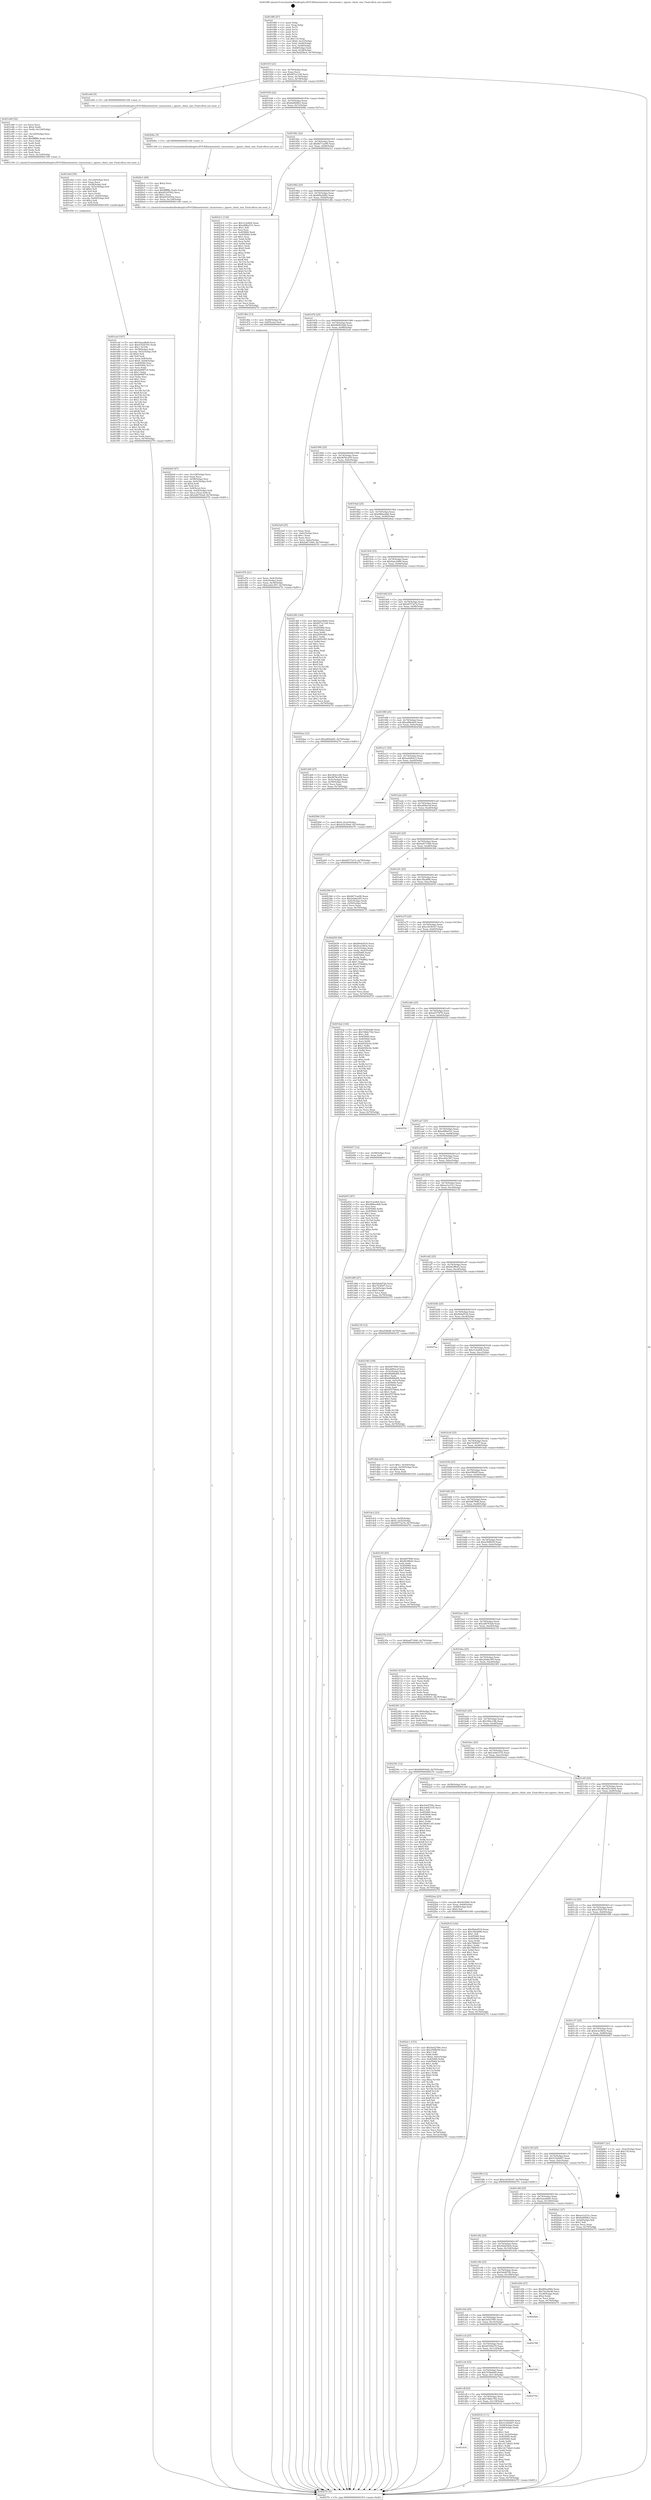 digraph "0x4018f0" {
  label = "0x4018f0 (/mnt/c/Users/mathe/Desktop/tcc/POCII/binaries/extr_tmuxresize.c_ignore_client_size_Final-ollvm.out::main(0))"
  labelloc = "t"
  node[shape=record]

  Entry [label="",width=0.3,height=0.3,shape=circle,fillcolor=black,style=filled]
  "0x40191f" [label="{
     0x40191f [23]\l
     | [instrs]\l
     &nbsp;&nbsp;0x40191f \<+3\>: mov -0x70(%rbp),%eax\l
     &nbsp;&nbsp;0x401922 \<+2\>: mov %eax,%ecx\l
     &nbsp;&nbsp;0x401924 \<+6\>: sub $0x807a1106,%ecx\l
     &nbsp;&nbsp;0x40192a \<+3\>: mov %eax,-0x74(%rbp)\l
     &nbsp;&nbsp;0x40192d \<+3\>: mov %ecx,-0x78(%rbp)\l
     &nbsp;&nbsp;0x401930 \<+6\>: je 0000000000401e84 \<main+0x594\>\l
  }"]
  "0x401e84" [label="{
     0x401e84 [5]\l
     | [instrs]\l
     &nbsp;&nbsp;0x401e84 \<+5\>: call 0000000000401160 \<next_i\>\l
     | [calls]\l
     &nbsp;&nbsp;0x401160 \{1\} (/mnt/c/Users/mathe/Desktop/tcc/POCII/binaries/extr_tmuxresize.c_ignore_client_size_Final-ollvm.out::next_i)\l
  }"]
  "0x401936" [label="{
     0x401936 [22]\l
     | [instrs]\l
     &nbsp;&nbsp;0x401936 \<+5\>: jmp 000000000040193b \<main+0x4b\>\l
     &nbsp;&nbsp;0x40193b \<+3\>: mov -0x74(%rbp),%eax\l
     &nbsp;&nbsp;0x40193e \<+5\>: sub $0x8a90f4b3,%eax\l
     &nbsp;&nbsp;0x401943 \<+3\>: mov %eax,-0x7c(%rbp)\l
     &nbsp;&nbsp;0x401946 \<+6\>: je 00000000004020bc \<main+0x7cc\>\l
  }"]
  Exit [label="",width=0.3,height=0.3,shape=circle,fillcolor=black,style=filled,peripheries=2]
  "0x4020bc" [label="{
     0x4020bc [5]\l
     | [instrs]\l
     &nbsp;&nbsp;0x4020bc \<+5\>: call 0000000000401160 \<next_i\>\l
     | [calls]\l
     &nbsp;&nbsp;0x401160 \{1\} (/mnt/c/Users/mathe/Desktop/tcc/POCII/binaries/extr_tmuxresize.c_ignore_client_size_Final-ollvm.out::next_i)\l
  }"]
  "0x40194c" [label="{
     0x40194c [22]\l
     | [instrs]\l
     &nbsp;&nbsp;0x40194c \<+5\>: jmp 0000000000401951 \<main+0x61\>\l
     &nbsp;&nbsp;0x401951 \<+3\>: mov -0x74(%rbp),%eax\l
     &nbsp;&nbsp;0x401954 \<+5\>: sub $0x8b71ae99,%eax\l
     &nbsp;&nbsp;0x401959 \<+3\>: mov %eax,-0x80(%rbp)\l
     &nbsp;&nbsp;0x40195c \<+6\>: je 00000000004023c1 \<main+0xad1\>\l
  }"]
  "0x402453" [label="{
     0x402453 [87]\l
     | [instrs]\l
     &nbsp;&nbsp;0x402453 \<+5\>: mov $0x312e464,%ecx\l
     &nbsp;&nbsp;0x402458 \<+5\>: mov $0x988ee4b8,%edx\l
     &nbsp;&nbsp;0x40245d \<+2\>: xor %esi,%esi\l
     &nbsp;&nbsp;0x40245f \<+8\>: mov 0x405060,%r8d\l
     &nbsp;&nbsp;0x402467 \<+8\>: mov 0x405064,%r9d\l
     &nbsp;&nbsp;0x40246f \<+3\>: sub $0x1,%esi\l
     &nbsp;&nbsp;0x402472 \<+3\>: mov %r8d,%r10d\l
     &nbsp;&nbsp;0x402475 \<+3\>: add %esi,%r10d\l
     &nbsp;&nbsp;0x402478 \<+4\>: imul %r10d,%r8d\l
     &nbsp;&nbsp;0x40247c \<+4\>: and $0x1,%r8d\l
     &nbsp;&nbsp;0x402480 \<+4\>: cmp $0x0,%r8d\l
     &nbsp;&nbsp;0x402484 \<+4\>: sete %r11b\l
     &nbsp;&nbsp;0x402488 \<+4\>: cmp $0xa,%r9d\l
     &nbsp;&nbsp;0x40248c \<+3\>: setl %bl\l
     &nbsp;&nbsp;0x40248f \<+3\>: mov %r11b,%r14b\l
     &nbsp;&nbsp;0x402492 \<+3\>: and %bl,%r14b\l
     &nbsp;&nbsp;0x402495 \<+3\>: xor %bl,%r11b\l
     &nbsp;&nbsp;0x402498 \<+3\>: or %r11b,%r14b\l
     &nbsp;&nbsp;0x40249b \<+4\>: test $0x1,%r14b\l
     &nbsp;&nbsp;0x40249f \<+3\>: cmovne %edx,%ecx\l
     &nbsp;&nbsp;0x4024a2 \<+3\>: mov %ecx,-0x70(%rbp)\l
     &nbsp;&nbsp;0x4024a5 \<+5\>: jmp 00000000004027f1 \<main+0xf01\>\l
  }"]
  "0x4023c1" [label="{
     0x4023c1 [134]\l
     | [instrs]\l
     &nbsp;&nbsp;0x4023c1 \<+5\>: mov $0x312e464,%eax\l
     &nbsp;&nbsp;0x4023c6 \<+5\>: mov $0xe88be531,%ecx\l
     &nbsp;&nbsp;0x4023cb \<+2\>: mov $0x1,%dl\l
     &nbsp;&nbsp;0x4023cd \<+2\>: xor %esi,%esi\l
     &nbsp;&nbsp;0x4023cf \<+7\>: mov 0x405060,%edi\l
     &nbsp;&nbsp;0x4023d6 \<+8\>: mov 0x405064,%r8d\l
     &nbsp;&nbsp;0x4023de \<+3\>: sub $0x1,%esi\l
     &nbsp;&nbsp;0x4023e1 \<+3\>: mov %edi,%r9d\l
     &nbsp;&nbsp;0x4023e4 \<+3\>: add %esi,%r9d\l
     &nbsp;&nbsp;0x4023e7 \<+4\>: imul %r9d,%edi\l
     &nbsp;&nbsp;0x4023eb \<+3\>: and $0x1,%edi\l
     &nbsp;&nbsp;0x4023ee \<+3\>: cmp $0x0,%edi\l
     &nbsp;&nbsp;0x4023f1 \<+4\>: sete %r10b\l
     &nbsp;&nbsp;0x4023f5 \<+4\>: cmp $0xa,%r8d\l
     &nbsp;&nbsp;0x4023f9 \<+4\>: setl %r11b\l
     &nbsp;&nbsp;0x4023fd \<+3\>: mov %r10b,%bl\l
     &nbsp;&nbsp;0x402400 \<+3\>: xor $0xff,%bl\l
     &nbsp;&nbsp;0x402403 \<+3\>: mov %r11b,%r14b\l
     &nbsp;&nbsp;0x402406 \<+4\>: xor $0xff,%r14b\l
     &nbsp;&nbsp;0x40240a \<+3\>: xor $0x0,%dl\l
     &nbsp;&nbsp;0x40240d \<+3\>: mov %bl,%r15b\l
     &nbsp;&nbsp;0x402410 \<+4\>: and $0x0,%r15b\l
     &nbsp;&nbsp;0x402414 \<+3\>: and %dl,%r10b\l
     &nbsp;&nbsp;0x402417 \<+3\>: mov %r14b,%r12b\l
     &nbsp;&nbsp;0x40241a \<+4\>: and $0x0,%r12b\l
     &nbsp;&nbsp;0x40241e \<+3\>: and %dl,%r11b\l
     &nbsp;&nbsp;0x402421 \<+3\>: or %r10b,%r15b\l
     &nbsp;&nbsp;0x402424 \<+3\>: or %r11b,%r12b\l
     &nbsp;&nbsp;0x402427 \<+3\>: xor %r12b,%r15b\l
     &nbsp;&nbsp;0x40242a \<+3\>: or %r14b,%bl\l
     &nbsp;&nbsp;0x40242d \<+3\>: xor $0xff,%bl\l
     &nbsp;&nbsp;0x402430 \<+3\>: or $0x0,%dl\l
     &nbsp;&nbsp;0x402433 \<+2\>: and %dl,%bl\l
     &nbsp;&nbsp;0x402435 \<+3\>: or %bl,%r15b\l
     &nbsp;&nbsp;0x402438 \<+4\>: test $0x1,%r15b\l
     &nbsp;&nbsp;0x40243c \<+3\>: cmovne %ecx,%eax\l
     &nbsp;&nbsp;0x40243f \<+3\>: mov %eax,-0x70(%rbp)\l
     &nbsp;&nbsp;0x402442 \<+5\>: jmp 00000000004027f1 \<main+0xf01\>\l
  }"]
  "0x401962" [label="{
     0x401962 [25]\l
     | [instrs]\l
     &nbsp;&nbsp;0x401962 \<+5\>: jmp 0000000000401967 \<main+0x77\>\l
     &nbsp;&nbsp;0x401967 \<+3\>: mov -0x74(%rbp),%eax\l
     &nbsp;&nbsp;0x40196a \<+5\>: sub $0x8f4a2882,%eax\l
     &nbsp;&nbsp;0x40196f \<+6\>: mov %eax,-0x84(%rbp)\l
     &nbsp;&nbsp;0x401975 \<+6\>: je 0000000000401d6e \<main+0x47e\>\l
  }"]
  "0x40239c" [label="{
     0x40239c [12]\l
     | [instrs]\l
     &nbsp;&nbsp;0x40239c \<+7\>: movl $0x960830dd,-0x70(%rbp)\l
     &nbsp;&nbsp;0x4023a3 \<+5\>: jmp 00000000004027f1 \<main+0xf01\>\l
  }"]
  "0x401d6e" [label="{
     0x401d6e [13]\l
     | [instrs]\l
     &nbsp;&nbsp;0x401d6e \<+4\>: mov -0x48(%rbp),%rax\l
     &nbsp;&nbsp;0x401d72 \<+4\>: mov 0x8(%rax),%rdi\l
     &nbsp;&nbsp;0x401d76 \<+5\>: call 0000000000401060 \<atoi@plt\>\l
     | [calls]\l
     &nbsp;&nbsp;0x401060 \{1\} (unknown)\l
  }"]
  "0x40197b" [label="{
     0x40197b [25]\l
     | [instrs]\l
     &nbsp;&nbsp;0x40197b \<+5\>: jmp 0000000000401980 \<main+0x90\>\l
     &nbsp;&nbsp;0x401980 \<+3\>: mov -0x74(%rbp),%eax\l
     &nbsp;&nbsp;0x401983 \<+5\>: sub $0x960830dd,%eax\l
     &nbsp;&nbsp;0x401988 \<+6\>: mov %eax,-0x88(%rbp)\l
     &nbsp;&nbsp;0x40198e \<+6\>: je 00000000004023a8 \<main+0xab8\>\l
  }"]
  "0x4022c1" [label="{
     0x4022c1 [153]\l
     | [instrs]\l
     &nbsp;&nbsp;0x4022c1 \<+5\>: mov $0x5e02799c,%esi\l
     &nbsp;&nbsp;0x4022c6 \<+5\>: mov $0x250ff259,%ecx\l
     &nbsp;&nbsp;0x4022cb \<+2\>: mov $0x1,%dl\l
     &nbsp;&nbsp;0x4022cd \<+3\>: xor %r8d,%r8d\l
     &nbsp;&nbsp;0x4022d0 \<+7\>: movl $0x0,-0x6c(%rbp)\l
     &nbsp;&nbsp;0x4022d7 \<+8\>: mov 0x405060,%r9d\l
     &nbsp;&nbsp;0x4022df \<+8\>: mov 0x405064,%r10d\l
     &nbsp;&nbsp;0x4022e7 \<+4\>: sub $0x1,%r8d\l
     &nbsp;&nbsp;0x4022eb \<+3\>: mov %r9d,%r11d\l
     &nbsp;&nbsp;0x4022ee \<+3\>: add %r8d,%r11d\l
     &nbsp;&nbsp;0x4022f1 \<+4\>: imul %r11d,%r9d\l
     &nbsp;&nbsp;0x4022f5 \<+4\>: and $0x1,%r9d\l
     &nbsp;&nbsp;0x4022f9 \<+4\>: cmp $0x0,%r9d\l
     &nbsp;&nbsp;0x4022fd \<+3\>: sete %bl\l
     &nbsp;&nbsp;0x402300 \<+4\>: cmp $0xa,%r10d\l
     &nbsp;&nbsp;0x402304 \<+4\>: setl %r14b\l
     &nbsp;&nbsp;0x402308 \<+3\>: mov %bl,%r15b\l
     &nbsp;&nbsp;0x40230b \<+4\>: xor $0xff,%r15b\l
     &nbsp;&nbsp;0x40230f \<+3\>: mov %r14b,%r12b\l
     &nbsp;&nbsp;0x402312 \<+4\>: xor $0xff,%r12b\l
     &nbsp;&nbsp;0x402316 \<+3\>: xor $0x1,%dl\l
     &nbsp;&nbsp;0x402319 \<+3\>: mov %r15b,%r13b\l
     &nbsp;&nbsp;0x40231c \<+4\>: and $0xff,%r13b\l
     &nbsp;&nbsp;0x402320 \<+2\>: and %dl,%bl\l
     &nbsp;&nbsp;0x402322 \<+3\>: mov %r12b,%dil\l
     &nbsp;&nbsp;0x402325 \<+4\>: and $0xff,%dil\l
     &nbsp;&nbsp;0x402329 \<+3\>: and %dl,%r14b\l
     &nbsp;&nbsp;0x40232c \<+3\>: or %bl,%r13b\l
     &nbsp;&nbsp;0x40232f \<+3\>: or %r14b,%dil\l
     &nbsp;&nbsp;0x402332 \<+3\>: xor %dil,%r13b\l
     &nbsp;&nbsp;0x402335 \<+3\>: or %r12b,%r15b\l
     &nbsp;&nbsp;0x402338 \<+4\>: xor $0xff,%r15b\l
     &nbsp;&nbsp;0x40233c \<+3\>: or $0x1,%dl\l
     &nbsp;&nbsp;0x40233f \<+3\>: and %dl,%r15b\l
     &nbsp;&nbsp;0x402342 \<+3\>: or %r15b,%r13b\l
     &nbsp;&nbsp;0x402345 \<+4\>: test $0x1,%r13b\l
     &nbsp;&nbsp;0x402349 \<+3\>: cmovne %ecx,%esi\l
     &nbsp;&nbsp;0x40234c \<+3\>: mov %esi,-0x70(%rbp)\l
     &nbsp;&nbsp;0x40234f \<+6\>: mov %eax,-0x12c(%rbp)\l
     &nbsp;&nbsp;0x402355 \<+5\>: jmp 00000000004027f1 \<main+0xf01\>\l
  }"]
  "0x4023a8" [label="{
     0x4023a8 [25]\l
     | [instrs]\l
     &nbsp;&nbsp;0x4023a8 \<+2\>: xor %eax,%eax\l
     &nbsp;&nbsp;0x4023aa \<+3\>: mov -0x6c(%rbp),%ecx\l
     &nbsp;&nbsp;0x4023ad \<+3\>: sub $0x1,%eax\l
     &nbsp;&nbsp;0x4023b0 \<+2\>: sub %eax,%ecx\l
     &nbsp;&nbsp;0x4023b2 \<+3\>: mov %ecx,-0x6c(%rbp)\l
     &nbsp;&nbsp;0x4023b5 \<+7\>: movl $0xba871840,-0x70(%rbp)\l
     &nbsp;&nbsp;0x4023bc \<+5\>: jmp 00000000004027f1 \<main+0xf01\>\l
  }"]
  "0x401994" [label="{
     0x401994 [25]\l
     | [instrs]\l
     &nbsp;&nbsp;0x401994 \<+5\>: jmp 0000000000401999 \<main+0xa9\>\l
     &nbsp;&nbsp;0x401999 \<+3\>: mov -0x74(%rbp),%eax\l
     &nbsp;&nbsp;0x40199c \<+5\>: sub $0x9678cd39,%eax\l
     &nbsp;&nbsp;0x4019a1 \<+6\>: mov %eax,-0x8c(%rbp)\l
     &nbsp;&nbsp;0x4019a7 \<+6\>: je 0000000000401df4 \<main+0x504\>\l
  }"]
  "0x4022aa" [label="{
     0x4022aa [23]\l
     | [instrs]\l
     &nbsp;&nbsp;0x4022aa \<+10\>: movabs $0x4030b6,%rdi\l
     &nbsp;&nbsp;0x4022b4 \<+3\>: mov %eax,-0x68(%rbp)\l
     &nbsp;&nbsp;0x4022b7 \<+3\>: mov -0x68(%rbp),%esi\l
     &nbsp;&nbsp;0x4022ba \<+2\>: mov $0x0,%al\l
     &nbsp;&nbsp;0x4022bc \<+5\>: call 0000000000401040 \<printf@plt\>\l
     | [calls]\l
     &nbsp;&nbsp;0x401040 \{1\} (unknown)\l
  }"]
  "0x401df4" [label="{
     0x401df4 [144]\l
     | [instrs]\l
     &nbsp;&nbsp;0x401df4 \<+5\>: mov $0x5aeedb40,%eax\l
     &nbsp;&nbsp;0x401df9 \<+5\>: mov $0x807a1106,%ecx\l
     &nbsp;&nbsp;0x401dfe \<+2\>: mov $0x1,%dl\l
     &nbsp;&nbsp;0x401e00 \<+7\>: mov 0x405060,%esi\l
     &nbsp;&nbsp;0x401e07 \<+7\>: mov 0x405064,%edi\l
     &nbsp;&nbsp;0x401e0e \<+3\>: mov %esi,%r8d\l
     &nbsp;&nbsp;0x401e11 \<+7\>: sub $0x2095cf95,%r8d\l
     &nbsp;&nbsp;0x401e18 \<+4\>: sub $0x1,%r8d\l
     &nbsp;&nbsp;0x401e1c \<+7\>: add $0x2095cf95,%r8d\l
     &nbsp;&nbsp;0x401e23 \<+4\>: imul %r8d,%esi\l
     &nbsp;&nbsp;0x401e27 \<+3\>: and $0x1,%esi\l
     &nbsp;&nbsp;0x401e2a \<+3\>: cmp $0x0,%esi\l
     &nbsp;&nbsp;0x401e2d \<+4\>: sete %r9b\l
     &nbsp;&nbsp;0x401e31 \<+3\>: cmp $0xa,%edi\l
     &nbsp;&nbsp;0x401e34 \<+4\>: setl %r10b\l
     &nbsp;&nbsp;0x401e38 \<+3\>: mov %r9b,%r11b\l
     &nbsp;&nbsp;0x401e3b \<+4\>: xor $0xff,%r11b\l
     &nbsp;&nbsp;0x401e3f \<+3\>: mov %r10b,%bl\l
     &nbsp;&nbsp;0x401e42 \<+3\>: xor $0xff,%bl\l
     &nbsp;&nbsp;0x401e45 \<+3\>: xor $0x0,%dl\l
     &nbsp;&nbsp;0x401e48 \<+3\>: mov %r11b,%r14b\l
     &nbsp;&nbsp;0x401e4b \<+4\>: and $0x0,%r14b\l
     &nbsp;&nbsp;0x401e4f \<+3\>: and %dl,%r9b\l
     &nbsp;&nbsp;0x401e52 \<+3\>: mov %bl,%r15b\l
     &nbsp;&nbsp;0x401e55 \<+4\>: and $0x0,%r15b\l
     &nbsp;&nbsp;0x401e59 \<+3\>: and %dl,%r10b\l
     &nbsp;&nbsp;0x401e5c \<+3\>: or %r9b,%r14b\l
     &nbsp;&nbsp;0x401e5f \<+3\>: or %r10b,%r15b\l
     &nbsp;&nbsp;0x401e62 \<+3\>: xor %r15b,%r14b\l
     &nbsp;&nbsp;0x401e65 \<+3\>: or %bl,%r11b\l
     &nbsp;&nbsp;0x401e68 \<+4\>: xor $0xff,%r11b\l
     &nbsp;&nbsp;0x401e6c \<+3\>: or $0x0,%dl\l
     &nbsp;&nbsp;0x401e6f \<+3\>: and %dl,%r11b\l
     &nbsp;&nbsp;0x401e72 \<+3\>: or %r11b,%r14b\l
     &nbsp;&nbsp;0x401e75 \<+4\>: test $0x1,%r14b\l
     &nbsp;&nbsp;0x401e79 \<+3\>: cmovne %ecx,%eax\l
     &nbsp;&nbsp;0x401e7c \<+3\>: mov %eax,-0x70(%rbp)\l
     &nbsp;&nbsp;0x401e7f \<+5\>: jmp 00000000004027f1 \<main+0xf01\>\l
  }"]
  "0x4019ad" [label="{
     0x4019ad [25]\l
     | [instrs]\l
     &nbsp;&nbsp;0x4019ad \<+5\>: jmp 00000000004019b2 \<main+0xc2\>\l
     &nbsp;&nbsp;0x4019b2 \<+3\>: mov -0x74(%rbp),%eax\l
     &nbsp;&nbsp;0x4019b5 \<+5\>: sub $0x988ee4b8,%eax\l
     &nbsp;&nbsp;0x4019ba \<+6\>: mov %eax,-0x90(%rbp)\l
     &nbsp;&nbsp;0x4019c0 \<+6\>: je 00000000004024aa \<main+0xbba\>\l
  }"]
  "0x4020e9" [label="{
     0x4020e9 [47]\l
     | [instrs]\l
     &nbsp;&nbsp;0x4020e9 \<+6\>: mov -0x128(%rbp),%ecx\l
     &nbsp;&nbsp;0x4020ef \<+3\>: imul %eax,%ecx\l
     &nbsp;&nbsp;0x4020f2 \<+4\>: mov -0x58(%rbp),%rsi\l
     &nbsp;&nbsp;0x4020f6 \<+4\>: movslq -0x5c(%rbp),%rdi\l
     &nbsp;&nbsp;0x4020fa \<+4\>: shl $0x4,%rdi\l
     &nbsp;&nbsp;0x4020fe \<+3\>: add %rdi,%rsi\l
     &nbsp;&nbsp;0x402101 \<+4\>: mov 0x8(%rsi),%rsi\l
     &nbsp;&nbsp;0x402105 \<+4\>: movslq -0x64(%rbp),%rdi\l
     &nbsp;&nbsp;0x402109 \<+3\>: mov %ecx,(%rsi,%rdi,4)\l
     &nbsp;&nbsp;0x40210c \<+7\>: movl $0x2d6783a8,-0x70(%rbp)\l
     &nbsp;&nbsp;0x402113 \<+5\>: jmp 00000000004027f1 \<main+0xf01\>\l
  }"]
  "0x4024aa" [label="{
     0x4024aa [12]\l
     | [instrs]\l
     &nbsp;&nbsp;0x4024aa \<+7\>: movl $0xa8f4eb05,-0x70(%rbp)\l
     &nbsp;&nbsp;0x4024b1 \<+5\>: jmp 00000000004027f1 \<main+0xf01\>\l
  }"]
  "0x4019c6" [label="{
     0x4019c6 [25]\l
     | [instrs]\l
     &nbsp;&nbsp;0x4019c6 \<+5\>: jmp 00000000004019cb \<main+0xdb\>\l
     &nbsp;&nbsp;0x4019cb \<+3\>: mov -0x74(%rbp),%eax\l
     &nbsp;&nbsp;0x4019ce \<+5\>: sub $0x9aac2960,%eax\l
     &nbsp;&nbsp;0x4019d3 \<+6\>: mov %eax,-0x94(%rbp)\l
     &nbsp;&nbsp;0x4019d9 \<+6\>: je 00000000004025aa \<main+0xcba\>\l
  }"]
  "0x4020c1" [label="{
     0x4020c1 [40]\l
     | [instrs]\l
     &nbsp;&nbsp;0x4020c1 \<+5\>: mov $0x2,%ecx\l
     &nbsp;&nbsp;0x4020c6 \<+1\>: cltd\l
     &nbsp;&nbsp;0x4020c7 \<+2\>: idiv %ecx\l
     &nbsp;&nbsp;0x4020c9 \<+6\>: imul $0xfffffffe,%edx,%ecx\l
     &nbsp;&nbsp;0x4020cf \<+6\>: sub $0xb91b5502,%ecx\l
     &nbsp;&nbsp;0x4020d5 \<+3\>: add $0x1,%ecx\l
     &nbsp;&nbsp;0x4020d8 \<+6\>: add $0xb91b5502,%ecx\l
     &nbsp;&nbsp;0x4020de \<+6\>: mov %ecx,-0x128(%rbp)\l
     &nbsp;&nbsp;0x4020e4 \<+5\>: call 0000000000401160 \<next_i\>\l
     | [calls]\l
     &nbsp;&nbsp;0x401160 \{1\} (/mnt/c/Users/mathe/Desktop/tcc/POCII/binaries/extr_tmuxresize.c_ignore_client_size_Final-ollvm.out::next_i)\l
  }"]
  "0x4025aa" [label="{
     0x4025aa\l
  }", style=dashed]
  "0x4019df" [label="{
     0x4019df [25]\l
     | [instrs]\l
     &nbsp;&nbsp;0x4019df \<+5\>: jmp 00000000004019e4 \<main+0xf4\>\l
     &nbsp;&nbsp;0x4019e4 \<+3\>: mov -0x74(%rbp),%eax\l
     &nbsp;&nbsp;0x4019e7 \<+5\>: sub $0x9f373a7d,%eax\l
     &nbsp;&nbsp;0x4019ec \<+6\>: mov %eax,-0x98(%rbp)\l
     &nbsp;&nbsp;0x4019f2 \<+6\>: je 0000000000401dd9 \<main+0x4e9\>\l
  }"]
  "0x401d18" [label="{
     0x401d18\l
  }", style=dashed]
  "0x401dd9" [label="{
     0x401dd9 [27]\l
     | [instrs]\l
     &nbsp;&nbsp;0x401dd9 \<+5\>: mov $0x382ce3fb,%eax\l
     &nbsp;&nbsp;0x401dde \<+5\>: mov $0x9678cd39,%ecx\l
     &nbsp;&nbsp;0x401de3 \<+3\>: mov -0x5c(%rbp),%edx\l
     &nbsp;&nbsp;0x401de6 \<+3\>: cmp -0x50(%rbp),%edx\l
     &nbsp;&nbsp;0x401de9 \<+3\>: cmovl %ecx,%eax\l
     &nbsp;&nbsp;0x401dec \<+3\>: mov %eax,-0x70(%rbp)\l
     &nbsp;&nbsp;0x401def \<+5\>: jmp 00000000004027f1 \<main+0xf01\>\l
  }"]
  "0x4019f8" [label="{
     0x4019f8 [25]\l
     | [instrs]\l
     &nbsp;&nbsp;0x4019f8 \<+5\>: jmp 00000000004019fd \<main+0x10d\>\l
     &nbsp;&nbsp;0x4019fd \<+3\>: mov -0x74(%rbp),%eax\l
     &nbsp;&nbsp;0x401a00 \<+5\>: sub $0xa8f4eb05,%eax\l
     &nbsp;&nbsp;0x401a05 \<+6\>: mov %eax,-0x9c(%rbp)\l
     &nbsp;&nbsp;0x401a0b \<+6\>: je 00000000004025b6 \<main+0xcc6\>\l
  }"]
  "0x402032" [label="{
     0x402032 [111]\l
     | [instrs]\l
     &nbsp;&nbsp;0x402032 \<+5\>: mov $0x703be649,%eax\l
     &nbsp;&nbsp;0x402037 \<+5\>: mov $0x51429d07,%ecx\l
     &nbsp;&nbsp;0x40203c \<+3\>: mov -0x64(%rbp),%edx\l
     &nbsp;&nbsp;0x40203f \<+3\>: cmp -0x60(%rbp),%edx\l
     &nbsp;&nbsp;0x402042 \<+4\>: setl %sil\l
     &nbsp;&nbsp;0x402046 \<+4\>: and $0x1,%sil\l
     &nbsp;&nbsp;0x40204a \<+4\>: mov %sil,-0x2d(%rbp)\l
     &nbsp;&nbsp;0x40204e \<+7\>: mov 0x405060,%edx\l
     &nbsp;&nbsp;0x402055 \<+7\>: mov 0x405064,%edi\l
     &nbsp;&nbsp;0x40205c \<+3\>: mov %edx,%r8d\l
     &nbsp;&nbsp;0x40205f \<+7\>: sub $0x1417dbd3,%r8d\l
     &nbsp;&nbsp;0x402066 \<+4\>: sub $0x1,%r8d\l
     &nbsp;&nbsp;0x40206a \<+7\>: add $0x1417dbd3,%r8d\l
     &nbsp;&nbsp;0x402071 \<+4\>: imul %r8d,%edx\l
     &nbsp;&nbsp;0x402075 \<+3\>: and $0x1,%edx\l
     &nbsp;&nbsp;0x402078 \<+3\>: cmp $0x0,%edx\l
     &nbsp;&nbsp;0x40207b \<+4\>: sete %sil\l
     &nbsp;&nbsp;0x40207f \<+3\>: cmp $0xa,%edi\l
     &nbsp;&nbsp;0x402082 \<+4\>: setl %r9b\l
     &nbsp;&nbsp;0x402086 \<+3\>: mov %sil,%r10b\l
     &nbsp;&nbsp;0x402089 \<+3\>: and %r9b,%r10b\l
     &nbsp;&nbsp;0x40208c \<+3\>: xor %r9b,%sil\l
     &nbsp;&nbsp;0x40208f \<+3\>: or %sil,%r10b\l
     &nbsp;&nbsp;0x402092 \<+4\>: test $0x1,%r10b\l
     &nbsp;&nbsp;0x402096 \<+3\>: cmovne %ecx,%eax\l
     &nbsp;&nbsp;0x402099 \<+3\>: mov %eax,-0x70(%rbp)\l
     &nbsp;&nbsp;0x40209c \<+5\>: jmp 00000000004027f1 \<main+0xf01\>\l
  }"]
  "0x4025b6" [label="{
     0x4025b6 [19]\l
     | [instrs]\l
     &nbsp;&nbsp;0x4025b6 \<+7\>: movl $0x0,-0x3c(%rbp)\l
     &nbsp;&nbsp;0x4025bd \<+7\>: movl $0x425c50e6,-0x70(%rbp)\l
     &nbsp;&nbsp;0x4025c4 \<+5\>: jmp 00000000004027f1 \<main+0xf01\>\l
  }"]
  "0x401a11" [label="{
     0x401a11 [25]\l
     | [instrs]\l
     &nbsp;&nbsp;0x401a11 \<+5\>: jmp 0000000000401a16 \<main+0x126\>\l
     &nbsp;&nbsp;0x401a16 \<+3\>: mov -0x74(%rbp),%eax\l
     &nbsp;&nbsp;0x401a19 \<+5\>: sub $0xaeb062c3,%eax\l
     &nbsp;&nbsp;0x401a1e \<+6\>: mov %eax,-0xa0(%rbp)\l
     &nbsp;&nbsp;0x401a24 \<+6\>: je 00000000004024c2 \<main+0xbd2\>\l
  }"]
  "0x401cff" [label="{
     0x401cff [25]\l
     | [instrs]\l
     &nbsp;&nbsp;0x401cff \<+5\>: jmp 0000000000401d04 \<main+0x414\>\l
     &nbsp;&nbsp;0x401d04 \<+3\>: mov -0x74(%rbp),%eax\l
     &nbsp;&nbsp;0x401d07 \<+5\>: sub $0x7dbbc782,%eax\l
     &nbsp;&nbsp;0x401d0c \<+6\>: mov %eax,-0x118(%rbp)\l
     &nbsp;&nbsp;0x401d12 \<+6\>: je 0000000000402032 \<main+0x742\>\l
  }"]
  "0x4024c2" [label="{
     0x4024c2\l
  }", style=dashed]
  "0x401a2a" [label="{
     0x401a2a [25]\l
     | [instrs]\l
     &nbsp;&nbsp;0x401a2a \<+5\>: jmp 0000000000401a2f \<main+0x13f\>\l
     &nbsp;&nbsp;0x401a2f \<+3\>: mov -0x74(%rbp),%eax\l
     &nbsp;&nbsp;0x401a32 \<+5\>: sub $0xafd9a1af,%eax\l
     &nbsp;&nbsp;0x401a37 \<+6\>: mov %eax,-0xa4(%rbp)\l
     &nbsp;&nbsp;0x401a3d \<+6\>: je 0000000000402205 \<main+0x915\>\l
  }"]
  "0x40275d" [label="{
     0x40275d\l
  }", style=dashed]
  "0x402205" [label="{
     0x402205 [12]\l
     | [instrs]\l
     &nbsp;&nbsp;0x402205 \<+7\>: movl $0x9f373a7d,-0x70(%rbp)\l
     &nbsp;&nbsp;0x40220c \<+5\>: jmp 00000000004027f1 \<main+0xf01\>\l
  }"]
  "0x401a43" [label="{
     0x401a43 [25]\l
     | [instrs]\l
     &nbsp;&nbsp;0x401a43 \<+5\>: jmp 0000000000401a48 \<main+0x158\>\l
     &nbsp;&nbsp;0x401a48 \<+3\>: mov -0x74(%rbp),%eax\l
     &nbsp;&nbsp;0x401a4b \<+5\>: sub $0xba871840,%eax\l
     &nbsp;&nbsp;0x401a50 \<+6\>: mov %eax,-0xa8(%rbp)\l
     &nbsp;&nbsp;0x401a56 \<+6\>: je 0000000000402366 \<main+0xa76\>\l
  }"]
  "0x401ce6" [label="{
     0x401ce6 [25]\l
     | [instrs]\l
     &nbsp;&nbsp;0x401ce6 \<+5\>: jmp 0000000000401ceb \<main+0x3fb\>\l
     &nbsp;&nbsp;0x401ceb \<+3\>: mov -0x74(%rbp),%eax\l
     &nbsp;&nbsp;0x401cee \<+5\>: sub $0x703be649,%eax\l
     &nbsp;&nbsp;0x401cf3 \<+6\>: mov %eax,-0x114(%rbp)\l
     &nbsp;&nbsp;0x401cf9 \<+6\>: je 000000000040275d \<main+0xe6d\>\l
  }"]
  "0x402366" [label="{
     0x402366 [27]\l
     | [instrs]\l
     &nbsp;&nbsp;0x402366 \<+5\>: mov $0x8b71ae99,%eax\l
     &nbsp;&nbsp;0x40236b \<+5\>: mov $0x2eb8a395,%ecx\l
     &nbsp;&nbsp;0x402370 \<+3\>: mov -0x6c(%rbp),%edx\l
     &nbsp;&nbsp;0x402373 \<+3\>: cmp -0x50(%rbp),%edx\l
     &nbsp;&nbsp;0x402376 \<+3\>: cmovl %ecx,%eax\l
     &nbsp;&nbsp;0x402379 \<+3\>: mov %eax,-0x70(%rbp)\l
     &nbsp;&nbsp;0x40237c \<+5\>: jmp 00000000004027f1 \<main+0xf01\>\l
  }"]
  "0x401a5c" [label="{
     0x401a5c [25]\l
     | [instrs]\l
     &nbsp;&nbsp;0x401a5c \<+5\>: jmp 0000000000401a61 \<main+0x171\>\l
     &nbsp;&nbsp;0x401a61 \<+3\>: mov -0x74(%rbp),%eax\l
     &nbsp;&nbsp;0x401a64 \<+5\>: sub $0xc5fea896,%eax\l
     &nbsp;&nbsp;0x401a69 \<+6\>: mov %eax,-0xac(%rbp)\l
     &nbsp;&nbsp;0x401a6f \<+6\>: je 0000000000402659 \<main+0xd69\>\l
  }"]
  "0x4027d9" [label="{
     0x4027d9\l
  }", style=dashed]
  "0x402659" [label="{
     0x402659 [94]\l
     | [instrs]\l
     &nbsp;&nbsp;0x402659 \<+5\>: mov $0xf9ebd518,%eax\l
     &nbsp;&nbsp;0x40265e \<+5\>: mov $0x4cec983e,%ecx\l
     &nbsp;&nbsp;0x402663 \<+3\>: mov -0x3c(%rbp),%edx\l
     &nbsp;&nbsp;0x402666 \<+3\>: mov %edx,-0x2c(%rbp)\l
     &nbsp;&nbsp;0x402669 \<+7\>: mov 0x405060,%edx\l
     &nbsp;&nbsp;0x402670 \<+7\>: mov 0x405064,%esi\l
     &nbsp;&nbsp;0x402677 \<+2\>: mov %edx,%edi\l
     &nbsp;&nbsp;0x402679 \<+6\>: add $0x1578d802,%edi\l
     &nbsp;&nbsp;0x40267f \<+3\>: sub $0x1,%edi\l
     &nbsp;&nbsp;0x402682 \<+6\>: sub $0x1578d802,%edi\l
     &nbsp;&nbsp;0x402688 \<+3\>: imul %edi,%edx\l
     &nbsp;&nbsp;0x40268b \<+3\>: and $0x1,%edx\l
     &nbsp;&nbsp;0x40268e \<+3\>: cmp $0x0,%edx\l
     &nbsp;&nbsp;0x402691 \<+4\>: sete %r8b\l
     &nbsp;&nbsp;0x402695 \<+3\>: cmp $0xa,%esi\l
     &nbsp;&nbsp;0x402698 \<+4\>: setl %r9b\l
     &nbsp;&nbsp;0x40269c \<+3\>: mov %r8b,%r10b\l
     &nbsp;&nbsp;0x40269f \<+3\>: and %r9b,%r10b\l
     &nbsp;&nbsp;0x4026a2 \<+3\>: xor %r9b,%r8b\l
     &nbsp;&nbsp;0x4026a5 \<+3\>: or %r8b,%r10b\l
     &nbsp;&nbsp;0x4026a8 \<+4\>: test $0x1,%r10b\l
     &nbsp;&nbsp;0x4026ac \<+3\>: cmovne %ecx,%eax\l
     &nbsp;&nbsp;0x4026af \<+3\>: mov %eax,-0x70(%rbp)\l
     &nbsp;&nbsp;0x4026b2 \<+5\>: jmp 00000000004027f1 \<main+0xf01\>\l
  }"]
  "0x401a75" [label="{
     0x401a75 [25]\l
     | [instrs]\l
     &nbsp;&nbsp;0x401a75 \<+5\>: jmp 0000000000401a7a \<main+0x18a\>\l
     &nbsp;&nbsp;0x401a7a \<+3\>: mov -0x74(%rbp),%eax\l
     &nbsp;&nbsp;0x401a7d \<+5\>: sub $0xe30381b7,%eax\l
     &nbsp;&nbsp;0x401a82 \<+6\>: mov %eax,-0xb0(%rbp)\l
     &nbsp;&nbsp;0x401a88 \<+6\>: je 0000000000401fa2 \<main+0x6b2\>\l
  }"]
  "0x401ccd" [label="{
     0x401ccd [25]\l
     | [instrs]\l
     &nbsp;&nbsp;0x401ccd \<+5\>: jmp 0000000000401cd2 \<main+0x3e2\>\l
     &nbsp;&nbsp;0x401cd2 \<+3\>: mov -0x74(%rbp),%eax\l
     &nbsp;&nbsp;0x401cd5 \<+5\>: sub $0x60300a70,%eax\l
     &nbsp;&nbsp;0x401cda \<+6\>: mov %eax,-0x110(%rbp)\l
     &nbsp;&nbsp;0x401ce0 \<+6\>: je 00000000004027d9 \<main+0xee9\>\l
  }"]
  "0x401fa2" [label="{
     0x401fa2 [144]\l
     | [instrs]\l
     &nbsp;&nbsp;0x401fa2 \<+5\>: mov $0x703be649,%eax\l
     &nbsp;&nbsp;0x401fa7 \<+5\>: mov $0x7dbbc782,%ecx\l
     &nbsp;&nbsp;0x401fac \<+2\>: mov $0x1,%dl\l
     &nbsp;&nbsp;0x401fae \<+7\>: mov 0x405060,%esi\l
     &nbsp;&nbsp;0x401fb5 \<+7\>: mov 0x405064,%edi\l
     &nbsp;&nbsp;0x401fbc \<+3\>: mov %esi,%r8d\l
     &nbsp;&nbsp;0x401fbf \<+7\>: add $0xb93f2c0e,%r8d\l
     &nbsp;&nbsp;0x401fc6 \<+4\>: sub $0x1,%r8d\l
     &nbsp;&nbsp;0x401fca \<+7\>: sub $0xb93f2c0e,%r8d\l
     &nbsp;&nbsp;0x401fd1 \<+4\>: imul %r8d,%esi\l
     &nbsp;&nbsp;0x401fd5 \<+3\>: and $0x1,%esi\l
     &nbsp;&nbsp;0x401fd8 \<+3\>: cmp $0x0,%esi\l
     &nbsp;&nbsp;0x401fdb \<+4\>: sete %r9b\l
     &nbsp;&nbsp;0x401fdf \<+3\>: cmp $0xa,%edi\l
     &nbsp;&nbsp;0x401fe2 \<+4\>: setl %r10b\l
     &nbsp;&nbsp;0x401fe6 \<+3\>: mov %r9b,%r11b\l
     &nbsp;&nbsp;0x401fe9 \<+4\>: xor $0xff,%r11b\l
     &nbsp;&nbsp;0x401fed \<+3\>: mov %r10b,%bl\l
     &nbsp;&nbsp;0x401ff0 \<+3\>: xor $0xff,%bl\l
     &nbsp;&nbsp;0x401ff3 \<+3\>: xor $0x0,%dl\l
     &nbsp;&nbsp;0x401ff6 \<+3\>: mov %r11b,%r14b\l
     &nbsp;&nbsp;0x401ff9 \<+4\>: and $0x0,%r14b\l
     &nbsp;&nbsp;0x401ffd \<+3\>: and %dl,%r9b\l
     &nbsp;&nbsp;0x402000 \<+3\>: mov %bl,%r15b\l
     &nbsp;&nbsp;0x402003 \<+4\>: and $0x0,%r15b\l
     &nbsp;&nbsp;0x402007 \<+3\>: and %dl,%r10b\l
     &nbsp;&nbsp;0x40200a \<+3\>: or %r9b,%r14b\l
     &nbsp;&nbsp;0x40200d \<+3\>: or %r10b,%r15b\l
     &nbsp;&nbsp;0x402010 \<+3\>: xor %r15b,%r14b\l
     &nbsp;&nbsp;0x402013 \<+3\>: or %bl,%r11b\l
     &nbsp;&nbsp;0x402016 \<+4\>: xor $0xff,%r11b\l
     &nbsp;&nbsp;0x40201a \<+3\>: or $0x0,%dl\l
     &nbsp;&nbsp;0x40201d \<+3\>: and %dl,%r11b\l
     &nbsp;&nbsp;0x402020 \<+3\>: or %r11b,%r14b\l
     &nbsp;&nbsp;0x402023 \<+4\>: test $0x1,%r14b\l
     &nbsp;&nbsp;0x402027 \<+3\>: cmovne %ecx,%eax\l
     &nbsp;&nbsp;0x40202a \<+3\>: mov %eax,-0x70(%rbp)\l
     &nbsp;&nbsp;0x40202d \<+5\>: jmp 00000000004027f1 \<main+0xf01\>\l
  }"]
  "0x401a8e" [label="{
     0x401a8e [25]\l
     | [instrs]\l
     &nbsp;&nbsp;0x401a8e \<+5\>: jmp 0000000000401a93 \<main+0x1a3\>\l
     &nbsp;&nbsp;0x401a93 \<+3\>: mov -0x74(%rbp),%eax\l
     &nbsp;&nbsp;0x401a96 \<+5\>: sub $0xe6375f70,%eax\l
     &nbsp;&nbsp;0x401a9b \<+6\>: mov %eax,-0xb4(%rbp)\l
     &nbsp;&nbsp;0x401aa1 \<+6\>: je 0000000000402552 \<main+0xc62\>\l
  }"]
  "0x402788" [label="{
     0x402788\l
  }", style=dashed]
  "0x402552" [label="{
     0x402552\l
  }", style=dashed]
  "0x401aa7" [label="{
     0x401aa7 [25]\l
     | [instrs]\l
     &nbsp;&nbsp;0x401aa7 \<+5\>: jmp 0000000000401aac \<main+0x1bc\>\l
     &nbsp;&nbsp;0x401aac \<+3\>: mov -0x74(%rbp),%eax\l
     &nbsp;&nbsp;0x401aaf \<+5\>: sub $0xe88be531,%eax\l
     &nbsp;&nbsp;0x401ab4 \<+6\>: mov %eax,-0xb8(%rbp)\l
     &nbsp;&nbsp;0x401aba \<+6\>: je 0000000000402447 \<main+0xb57\>\l
  }"]
  "0x401cb4" [label="{
     0x401cb4 [25]\l
     | [instrs]\l
     &nbsp;&nbsp;0x401cb4 \<+5\>: jmp 0000000000401cb9 \<main+0x3c9\>\l
     &nbsp;&nbsp;0x401cb9 \<+3\>: mov -0x74(%rbp),%eax\l
     &nbsp;&nbsp;0x401cbc \<+5\>: sub $0x5e02799c,%eax\l
     &nbsp;&nbsp;0x401cc1 \<+6\>: mov %eax,-0x10c(%rbp)\l
     &nbsp;&nbsp;0x401cc7 \<+6\>: je 0000000000402788 \<main+0xe98\>\l
  }"]
  "0x402447" [label="{
     0x402447 [12]\l
     | [instrs]\l
     &nbsp;&nbsp;0x402447 \<+4\>: mov -0x58(%rbp),%rax\l
     &nbsp;&nbsp;0x40244b \<+3\>: mov %rax,%rdi\l
     &nbsp;&nbsp;0x40244e \<+5\>: call 0000000000401030 \<free@plt\>\l
     | [calls]\l
     &nbsp;&nbsp;0x401030 \{1\} (unknown)\l
  }"]
  "0x401ac0" [label="{
     0x401ac0 [25]\l
     | [instrs]\l
     &nbsp;&nbsp;0x401ac0 \<+5\>: jmp 0000000000401ac5 \<main+0x1d5\>\l
     &nbsp;&nbsp;0x401ac5 \<+3\>: mov -0x74(%rbp),%eax\l
     &nbsp;&nbsp;0x401ac8 \<+5\>: sub $0xea02c567,%eax\l
     &nbsp;&nbsp;0x401acd \<+6\>: mov %eax,-0xbc(%rbp)\l
     &nbsp;&nbsp;0x401ad3 \<+6\>: je 0000000000401d90 \<main+0x4a0\>\l
  }"]
  "0x4024b6" [label="{
     0x4024b6\l
  }", style=dashed]
  "0x401d90" [label="{
     0x401d90 [27]\l
     | [instrs]\l
     &nbsp;&nbsp;0x401d90 \<+5\>: mov $0x5defd72b,%eax\l
     &nbsp;&nbsp;0x401d95 \<+5\>: mov $0x74395f7,%ecx\l
     &nbsp;&nbsp;0x401d9a \<+3\>: mov -0x34(%rbp),%edx\l
     &nbsp;&nbsp;0x401d9d \<+3\>: cmp $0x0,%edx\l
     &nbsp;&nbsp;0x401da0 \<+3\>: cmove %ecx,%eax\l
     &nbsp;&nbsp;0x401da3 \<+3\>: mov %eax,-0x70(%rbp)\l
     &nbsp;&nbsp;0x401da6 \<+5\>: jmp 00000000004027f1 \<main+0xf01\>\l
  }"]
  "0x401ad9" [label="{
     0x401ad9 [25]\l
     | [instrs]\l
     &nbsp;&nbsp;0x401ad9 \<+5\>: jmp 0000000000401ade \<main+0x1ee\>\l
     &nbsp;&nbsp;0x401ade \<+3\>: mov -0x74(%rbp),%eax\l
     &nbsp;&nbsp;0x401ae1 \<+5\>: sub $0xea1a331c,%eax\l
     &nbsp;&nbsp;0x401ae6 \<+6\>: mov %eax,-0xc0(%rbp)\l
     &nbsp;&nbsp;0x401aec \<+6\>: je 0000000000402139 \<main+0x849\>\l
  }"]
  "0x401eef" [label="{
     0x401eef [167]\l
     | [instrs]\l
     &nbsp;&nbsp;0x401eef \<+5\>: mov $0x5aeedb40,%ecx\l
     &nbsp;&nbsp;0x401ef4 \<+5\>: mov $0x4352b705,%edx\l
     &nbsp;&nbsp;0x401ef9 \<+3\>: mov $0x1,%r10b\l
     &nbsp;&nbsp;0x401efc \<+4\>: mov -0x58(%rbp),%rdi\l
     &nbsp;&nbsp;0x401f00 \<+4\>: movslq -0x5c(%rbp),%r8\l
     &nbsp;&nbsp;0x401f04 \<+4\>: shl $0x4,%r8\l
     &nbsp;&nbsp;0x401f08 \<+3\>: add %r8,%rdi\l
     &nbsp;&nbsp;0x401f0b \<+4\>: mov %rax,0x8(%rdi)\l
     &nbsp;&nbsp;0x401f0f \<+7\>: movl $0x0,-0x64(%rbp)\l
     &nbsp;&nbsp;0x401f16 \<+7\>: mov 0x405060,%esi\l
     &nbsp;&nbsp;0x401f1d \<+8\>: mov 0x405064,%r11d\l
     &nbsp;&nbsp;0x401f25 \<+2\>: mov %esi,%ebx\l
     &nbsp;&nbsp;0x401f27 \<+6\>: add $0xb698f7c4,%ebx\l
     &nbsp;&nbsp;0x401f2d \<+3\>: sub $0x1,%ebx\l
     &nbsp;&nbsp;0x401f30 \<+6\>: sub $0xb698f7c4,%ebx\l
     &nbsp;&nbsp;0x401f36 \<+3\>: imul %ebx,%esi\l
     &nbsp;&nbsp;0x401f39 \<+3\>: and $0x1,%esi\l
     &nbsp;&nbsp;0x401f3c \<+3\>: cmp $0x0,%esi\l
     &nbsp;&nbsp;0x401f3f \<+4\>: sete %r14b\l
     &nbsp;&nbsp;0x401f43 \<+4\>: cmp $0xa,%r11d\l
     &nbsp;&nbsp;0x401f47 \<+4\>: setl %r15b\l
     &nbsp;&nbsp;0x401f4b \<+3\>: mov %r14b,%r12b\l
     &nbsp;&nbsp;0x401f4e \<+4\>: xor $0xff,%r12b\l
     &nbsp;&nbsp;0x401f52 \<+3\>: mov %r15b,%r13b\l
     &nbsp;&nbsp;0x401f55 \<+4\>: xor $0xff,%r13b\l
     &nbsp;&nbsp;0x401f59 \<+4\>: xor $0x1,%r10b\l
     &nbsp;&nbsp;0x401f5d \<+3\>: mov %r12b,%al\l
     &nbsp;&nbsp;0x401f60 \<+2\>: and $0xff,%al\l
     &nbsp;&nbsp;0x401f62 \<+3\>: and %r10b,%r14b\l
     &nbsp;&nbsp;0x401f65 \<+3\>: mov %r13b,%sil\l
     &nbsp;&nbsp;0x401f68 \<+4\>: and $0xff,%sil\l
     &nbsp;&nbsp;0x401f6c \<+3\>: and %r10b,%r15b\l
     &nbsp;&nbsp;0x401f6f \<+3\>: or %r14b,%al\l
     &nbsp;&nbsp;0x401f72 \<+3\>: or %r15b,%sil\l
     &nbsp;&nbsp;0x401f75 \<+3\>: xor %sil,%al\l
     &nbsp;&nbsp;0x401f78 \<+3\>: or %r13b,%r12b\l
     &nbsp;&nbsp;0x401f7b \<+4\>: xor $0xff,%r12b\l
     &nbsp;&nbsp;0x401f7f \<+4\>: or $0x1,%r10b\l
     &nbsp;&nbsp;0x401f83 \<+3\>: and %r10b,%r12b\l
     &nbsp;&nbsp;0x401f86 \<+3\>: or %r12b,%al\l
     &nbsp;&nbsp;0x401f89 \<+2\>: test $0x1,%al\l
     &nbsp;&nbsp;0x401f8b \<+3\>: cmovne %edx,%ecx\l
     &nbsp;&nbsp;0x401f8e \<+3\>: mov %ecx,-0x70(%rbp)\l
     &nbsp;&nbsp;0x401f91 \<+5\>: jmp 00000000004027f1 \<main+0xf01\>\l
  }"]
  "0x402139" [label="{
     0x402139 [12]\l
     | [instrs]\l
     &nbsp;&nbsp;0x402139 \<+7\>: movl $0xd3f6dff,-0x70(%rbp)\l
     &nbsp;&nbsp;0x402140 \<+5\>: jmp 00000000004027f1 \<main+0xf01\>\l
  }"]
  "0x401af2" [label="{
     0x401af2 [25]\l
     | [instrs]\l
     &nbsp;&nbsp;0x401af2 \<+5\>: jmp 0000000000401af7 \<main+0x207\>\l
     &nbsp;&nbsp;0x401af7 \<+3\>: mov -0x74(%rbp),%eax\l
     &nbsp;&nbsp;0x401afa \<+5\>: sub $0xf0cf8b42,%eax\l
     &nbsp;&nbsp;0x401aff \<+6\>: mov %eax,-0xc4(%rbp)\l
     &nbsp;&nbsp;0x401b05 \<+6\>: je 0000000000402198 \<main+0x8a8\>\l
  }"]
  "0x401ebd" [label="{
     0x401ebd [50]\l
     | [instrs]\l
     &nbsp;&nbsp;0x401ebd \<+6\>: mov -0x124(%rbp),%ecx\l
     &nbsp;&nbsp;0x401ec3 \<+3\>: imul %eax,%ecx\l
     &nbsp;&nbsp;0x401ec6 \<+4\>: mov -0x58(%rbp),%r8\l
     &nbsp;&nbsp;0x401eca \<+4\>: movslq -0x5c(%rbp),%r9\l
     &nbsp;&nbsp;0x401ece \<+4\>: shl $0x4,%r9\l
     &nbsp;&nbsp;0x401ed2 \<+3\>: add %r9,%r8\l
     &nbsp;&nbsp;0x401ed5 \<+3\>: mov %ecx,(%r8)\l
     &nbsp;&nbsp;0x401ed8 \<+7\>: movl $0x1,-0x60(%rbp)\l
     &nbsp;&nbsp;0x401edf \<+4\>: movslq -0x60(%rbp),%r8\l
     &nbsp;&nbsp;0x401ee3 \<+4\>: shl $0x2,%r8\l
     &nbsp;&nbsp;0x401ee7 \<+3\>: mov %r8,%rdi\l
     &nbsp;&nbsp;0x401eea \<+5\>: call 0000000000401050 \<malloc@plt\>\l
     | [calls]\l
     &nbsp;&nbsp;0x401050 \{1\} (unknown)\l
  }"]
  "0x402198" [label="{
     0x402198 [109]\l
     | [instrs]\l
     &nbsp;&nbsp;0x402198 \<+5\>: mov $0xfd07896,%eax\l
     &nbsp;&nbsp;0x40219d \<+5\>: mov $0xafd9a1af,%ecx\l
     &nbsp;&nbsp;0x4021a2 \<+3\>: mov -0x5c(%rbp),%edx\l
     &nbsp;&nbsp;0x4021a5 \<+6\>: sub $0x88d88a84,%edx\l
     &nbsp;&nbsp;0x4021ab \<+3\>: add $0x1,%edx\l
     &nbsp;&nbsp;0x4021ae \<+6\>: add $0x88d88a84,%edx\l
     &nbsp;&nbsp;0x4021b4 \<+3\>: mov %edx,-0x5c(%rbp)\l
     &nbsp;&nbsp;0x4021b7 \<+7\>: mov 0x405060,%edx\l
     &nbsp;&nbsp;0x4021be \<+7\>: mov 0x405064,%esi\l
     &nbsp;&nbsp;0x4021c5 \<+2\>: mov %edx,%edi\l
     &nbsp;&nbsp;0x4021c7 \<+6\>: sub $0x955786eb,%edi\l
     &nbsp;&nbsp;0x4021cd \<+3\>: sub $0x1,%edi\l
     &nbsp;&nbsp;0x4021d0 \<+6\>: add $0x955786eb,%edi\l
     &nbsp;&nbsp;0x4021d6 \<+3\>: imul %edi,%edx\l
     &nbsp;&nbsp;0x4021d9 \<+3\>: and $0x1,%edx\l
     &nbsp;&nbsp;0x4021dc \<+3\>: cmp $0x0,%edx\l
     &nbsp;&nbsp;0x4021df \<+4\>: sete %r8b\l
     &nbsp;&nbsp;0x4021e3 \<+3\>: cmp $0xa,%esi\l
     &nbsp;&nbsp;0x4021e6 \<+4\>: setl %r9b\l
     &nbsp;&nbsp;0x4021ea \<+3\>: mov %r8b,%r10b\l
     &nbsp;&nbsp;0x4021ed \<+3\>: and %r9b,%r10b\l
     &nbsp;&nbsp;0x4021f0 \<+3\>: xor %r9b,%r8b\l
     &nbsp;&nbsp;0x4021f3 \<+3\>: or %r8b,%r10b\l
     &nbsp;&nbsp;0x4021f6 \<+4\>: test $0x1,%r10b\l
     &nbsp;&nbsp;0x4021fa \<+3\>: cmovne %ecx,%eax\l
     &nbsp;&nbsp;0x4021fd \<+3\>: mov %eax,-0x70(%rbp)\l
     &nbsp;&nbsp;0x402200 \<+5\>: jmp 00000000004027f1 \<main+0xf01\>\l
  }"]
  "0x401b0b" [label="{
     0x401b0b [25]\l
     | [instrs]\l
     &nbsp;&nbsp;0x401b0b \<+5\>: jmp 0000000000401b10 \<main+0x220\>\l
     &nbsp;&nbsp;0x401b10 \<+3\>: mov -0x74(%rbp),%eax\l
     &nbsp;&nbsp;0x401b13 \<+5\>: sub $0xf9ebd518,%eax\l
     &nbsp;&nbsp;0x401b18 \<+6\>: mov %eax,-0xc8(%rbp)\l
     &nbsp;&nbsp;0x401b1e \<+6\>: je 00000000004027ea \<main+0xefa\>\l
  }"]
  "0x401e89" [label="{
     0x401e89 [52]\l
     | [instrs]\l
     &nbsp;&nbsp;0x401e89 \<+2\>: xor %ecx,%ecx\l
     &nbsp;&nbsp;0x401e8b \<+5\>: mov $0x2,%edx\l
     &nbsp;&nbsp;0x401e90 \<+6\>: mov %edx,-0x120(%rbp)\l
     &nbsp;&nbsp;0x401e96 \<+1\>: cltd\l
     &nbsp;&nbsp;0x401e97 \<+6\>: mov -0x120(%rbp),%esi\l
     &nbsp;&nbsp;0x401e9d \<+2\>: idiv %esi\l
     &nbsp;&nbsp;0x401e9f \<+6\>: imul $0xfffffffe,%edx,%edx\l
     &nbsp;&nbsp;0x401ea5 \<+2\>: mov %ecx,%edi\l
     &nbsp;&nbsp;0x401ea7 \<+2\>: sub %edx,%edi\l
     &nbsp;&nbsp;0x401ea9 \<+2\>: mov %ecx,%edx\l
     &nbsp;&nbsp;0x401eab \<+3\>: sub $0x1,%edx\l
     &nbsp;&nbsp;0x401eae \<+2\>: add %edx,%edi\l
     &nbsp;&nbsp;0x401eb0 \<+2\>: sub %edi,%ecx\l
     &nbsp;&nbsp;0x401eb2 \<+6\>: mov %ecx,-0x124(%rbp)\l
     &nbsp;&nbsp;0x401eb8 \<+5\>: call 0000000000401160 \<next_i\>\l
     | [calls]\l
     &nbsp;&nbsp;0x401160 \{1\} (/mnt/c/Users/mathe/Desktop/tcc/POCII/binaries/extr_tmuxresize.c_ignore_client_size_Final-ollvm.out::next_i)\l
  }"]
  "0x4027ea" [label="{
     0x4027ea\l
  }", style=dashed]
  "0x401b24" [label="{
     0x401b24 [25]\l
     | [instrs]\l
     &nbsp;&nbsp;0x401b24 \<+5\>: jmp 0000000000401b29 \<main+0x239\>\l
     &nbsp;&nbsp;0x401b29 \<+3\>: mov -0x74(%rbp),%eax\l
     &nbsp;&nbsp;0x401b2c \<+5\>: sub $0x312e464,%eax\l
     &nbsp;&nbsp;0x401b31 \<+6\>: mov %eax,-0xcc(%rbp)\l
     &nbsp;&nbsp;0x401b37 \<+6\>: je 00000000004027c1 \<main+0xed1\>\l
  }"]
  "0x401dc2" [label="{
     0x401dc2 [23]\l
     | [instrs]\l
     &nbsp;&nbsp;0x401dc2 \<+4\>: mov %rax,-0x58(%rbp)\l
     &nbsp;&nbsp;0x401dc6 \<+7\>: movl $0x0,-0x5c(%rbp)\l
     &nbsp;&nbsp;0x401dcd \<+7\>: movl $0x9f373a7d,-0x70(%rbp)\l
     &nbsp;&nbsp;0x401dd4 \<+5\>: jmp 00000000004027f1 \<main+0xf01\>\l
  }"]
  "0x4027c1" [label="{
     0x4027c1\l
  }", style=dashed]
  "0x401b3d" [label="{
     0x401b3d [25]\l
     | [instrs]\l
     &nbsp;&nbsp;0x401b3d \<+5\>: jmp 0000000000401b42 \<main+0x252\>\l
     &nbsp;&nbsp;0x401b42 \<+3\>: mov -0x74(%rbp),%eax\l
     &nbsp;&nbsp;0x401b45 \<+5\>: sub $0x74395f7,%eax\l
     &nbsp;&nbsp;0x401b4a \<+6\>: mov %eax,-0xd0(%rbp)\l
     &nbsp;&nbsp;0x401b50 \<+6\>: je 0000000000401dab \<main+0x4bb\>\l
  }"]
  "0x401d7b" [label="{
     0x401d7b [21]\l
     | [instrs]\l
     &nbsp;&nbsp;0x401d7b \<+3\>: mov %eax,-0x4c(%rbp)\l
     &nbsp;&nbsp;0x401d7e \<+3\>: mov -0x4c(%rbp),%eax\l
     &nbsp;&nbsp;0x401d81 \<+3\>: mov %eax,-0x34(%rbp)\l
     &nbsp;&nbsp;0x401d84 \<+7\>: movl $0xea02c567,-0x70(%rbp)\l
     &nbsp;&nbsp;0x401d8b \<+5\>: jmp 00000000004027f1 \<main+0xf01\>\l
  }"]
  "0x401dab" [label="{
     0x401dab [23]\l
     | [instrs]\l
     &nbsp;&nbsp;0x401dab \<+7\>: movl $0x1,-0x50(%rbp)\l
     &nbsp;&nbsp;0x401db2 \<+4\>: movslq -0x50(%rbp),%rax\l
     &nbsp;&nbsp;0x401db6 \<+4\>: shl $0x4,%rax\l
     &nbsp;&nbsp;0x401dba \<+3\>: mov %rax,%rdi\l
     &nbsp;&nbsp;0x401dbd \<+5\>: call 0000000000401050 \<malloc@plt\>\l
     | [calls]\l
     &nbsp;&nbsp;0x401050 \{1\} (unknown)\l
  }"]
  "0x401b56" [label="{
     0x401b56 [25]\l
     | [instrs]\l
     &nbsp;&nbsp;0x401b56 \<+5\>: jmp 0000000000401b5b \<main+0x26b\>\l
     &nbsp;&nbsp;0x401b5b \<+3\>: mov -0x74(%rbp),%eax\l
     &nbsp;&nbsp;0x401b5e \<+5\>: sub $0xd3f6dff,%eax\l
     &nbsp;&nbsp;0x401b63 \<+6\>: mov %eax,-0xd4(%rbp)\l
     &nbsp;&nbsp;0x401b69 \<+6\>: je 0000000000402145 \<main+0x855\>\l
  }"]
  "0x4018f0" [label="{
     0x4018f0 [47]\l
     | [instrs]\l
     &nbsp;&nbsp;0x4018f0 \<+1\>: push %rbp\l
     &nbsp;&nbsp;0x4018f1 \<+3\>: mov %rsp,%rbp\l
     &nbsp;&nbsp;0x4018f4 \<+2\>: push %r15\l
     &nbsp;&nbsp;0x4018f6 \<+2\>: push %r14\l
     &nbsp;&nbsp;0x4018f8 \<+2\>: push %r13\l
     &nbsp;&nbsp;0x4018fa \<+2\>: push %r12\l
     &nbsp;&nbsp;0x4018fc \<+1\>: push %rbx\l
     &nbsp;&nbsp;0x4018fd \<+7\>: sub $0x118,%rsp\l
     &nbsp;&nbsp;0x401904 \<+7\>: movl $0x0,-0x3c(%rbp)\l
     &nbsp;&nbsp;0x40190b \<+3\>: mov %edi,-0x40(%rbp)\l
     &nbsp;&nbsp;0x40190e \<+4\>: mov %rsi,-0x48(%rbp)\l
     &nbsp;&nbsp;0x401912 \<+3\>: mov -0x40(%rbp),%edi\l
     &nbsp;&nbsp;0x401915 \<+3\>: mov %edi,-0x38(%rbp)\l
     &nbsp;&nbsp;0x401918 \<+7\>: movl $0x5b425be4,-0x70(%rbp)\l
  }"]
  "0x402145" [label="{
     0x402145 [83]\l
     | [instrs]\l
     &nbsp;&nbsp;0x402145 \<+5\>: mov $0xfd07896,%eax\l
     &nbsp;&nbsp;0x40214a \<+5\>: mov $0xf0cf8b42,%ecx\l
     &nbsp;&nbsp;0x40214f \<+2\>: xor %edx,%edx\l
     &nbsp;&nbsp;0x402151 \<+7\>: mov 0x405060,%esi\l
     &nbsp;&nbsp;0x402158 \<+7\>: mov 0x405064,%edi\l
     &nbsp;&nbsp;0x40215f \<+3\>: sub $0x1,%edx\l
     &nbsp;&nbsp;0x402162 \<+3\>: mov %esi,%r8d\l
     &nbsp;&nbsp;0x402165 \<+3\>: add %edx,%r8d\l
     &nbsp;&nbsp;0x402168 \<+4\>: imul %r8d,%esi\l
     &nbsp;&nbsp;0x40216c \<+3\>: and $0x1,%esi\l
     &nbsp;&nbsp;0x40216f \<+3\>: cmp $0x0,%esi\l
     &nbsp;&nbsp;0x402172 \<+4\>: sete %r9b\l
     &nbsp;&nbsp;0x402176 \<+3\>: cmp $0xa,%edi\l
     &nbsp;&nbsp;0x402179 \<+4\>: setl %r10b\l
     &nbsp;&nbsp;0x40217d \<+3\>: mov %r9b,%r11b\l
     &nbsp;&nbsp;0x402180 \<+3\>: and %r10b,%r11b\l
     &nbsp;&nbsp;0x402183 \<+3\>: xor %r10b,%r9b\l
     &nbsp;&nbsp;0x402186 \<+3\>: or %r9b,%r11b\l
     &nbsp;&nbsp;0x402189 \<+4\>: test $0x1,%r11b\l
     &nbsp;&nbsp;0x40218d \<+3\>: cmovne %ecx,%eax\l
     &nbsp;&nbsp;0x402190 \<+3\>: mov %eax,-0x70(%rbp)\l
     &nbsp;&nbsp;0x402193 \<+5\>: jmp 00000000004027f1 \<main+0xf01\>\l
  }"]
  "0x401b6f" [label="{
     0x401b6f [25]\l
     | [instrs]\l
     &nbsp;&nbsp;0x401b6f \<+5\>: jmp 0000000000401b74 \<main+0x284\>\l
     &nbsp;&nbsp;0x401b74 \<+3\>: mov -0x74(%rbp),%eax\l
     &nbsp;&nbsp;0x401b77 \<+5\>: sub $0xfd07896,%eax\l
     &nbsp;&nbsp;0x401b7c \<+6\>: mov %eax,-0xd8(%rbp)\l
     &nbsp;&nbsp;0x401b82 \<+6\>: je 0000000000402769 \<main+0xe79\>\l
  }"]
  "0x4027f1" [label="{
     0x4027f1 [5]\l
     | [instrs]\l
     &nbsp;&nbsp;0x4027f1 \<+5\>: jmp 000000000040191f \<main+0x2f\>\l
  }"]
  "0x402769" [label="{
     0x402769\l
  }", style=dashed]
  "0x401b88" [label="{
     0x401b88 [25]\l
     | [instrs]\l
     &nbsp;&nbsp;0x401b88 \<+5\>: jmp 0000000000401b8d \<main+0x29d\>\l
     &nbsp;&nbsp;0x401b8d \<+3\>: mov -0x74(%rbp),%eax\l
     &nbsp;&nbsp;0x401b90 \<+5\>: sub $0x250ff259,%eax\l
     &nbsp;&nbsp;0x401b95 \<+6\>: mov %eax,-0xdc(%rbp)\l
     &nbsp;&nbsp;0x401b9b \<+6\>: je 000000000040235a \<main+0xa6a\>\l
  }"]
  "0x401c9b" [label="{
     0x401c9b [25]\l
     | [instrs]\l
     &nbsp;&nbsp;0x401c9b \<+5\>: jmp 0000000000401ca0 \<main+0x3b0\>\l
     &nbsp;&nbsp;0x401ca0 \<+3\>: mov -0x74(%rbp),%eax\l
     &nbsp;&nbsp;0x401ca3 \<+5\>: sub $0x5defd72b,%eax\l
     &nbsp;&nbsp;0x401ca8 \<+6\>: mov %eax,-0x108(%rbp)\l
     &nbsp;&nbsp;0x401cae \<+6\>: je 00000000004024b6 \<main+0xbc6\>\l
  }"]
  "0x40235a" [label="{
     0x40235a [12]\l
     | [instrs]\l
     &nbsp;&nbsp;0x40235a \<+7\>: movl $0xba871840,-0x70(%rbp)\l
     &nbsp;&nbsp;0x402361 \<+5\>: jmp 00000000004027f1 \<main+0xf01\>\l
  }"]
  "0x401ba1" [label="{
     0x401ba1 [25]\l
     | [instrs]\l
     &nbsp;&nbsp;0x401ba1 \<+5\>: jmp 0000000000401ba6 \<main+0x2b6\>\l
     &nbsp;&nbsp;0x401ba6 \<+3\>: mov -0x74(%rbp),%eax\l
     &nbsp;&nbsp;0x401ba9 \<+5\>: sub $0x2d6783a8,%eax\l
     &nbsp;&nbsp;0x401bae \<+6\>: mov %eax,-0xe0(%rbp)\l
     &nbsp;&nbsp;0x401bb4 \<+6\>: je 0000000000402118 \<main+0x828\>\l
  }"]
  "0x401d3b" [label="{
     0x401d3b [27]\l
     | [instrs]\l
     &nbsp;&nbsp;0x401d3b \<+5\>: mov $0x8f4a2882,%eax\l
     &nbsp;&nbsp;0x401d40 \<+5\>: mov $0x7dc20c46,%ecx\l
     &nbsp;&nbsp;0x401d45 \<+3\>: mov -0x38(%rbp),%edx\l
     &nbsp;&nbsp;0x401d48 \<+3\>: cmp $0x2,%edx\l
     &nbsp;&nbsp;0x401d4b \<+3\>: cmovne %ecx,%eax\l
     &nbsp;&nbsp;0x401d4e \<+3\>: mov %eax,-0x70(%rbp)\l
     &nbsp;&nbsp;0x401d51 \<+5\>: jmp 00000000004027f1 \<main+0xf01\>\l
  }"]
  "0x402118" [label="{
     0x402118 [33]\l
     | [instrs]\l
     &nbsp;&nbsp;0x402118 \<+2\>: xor %eax,%eax\l
     &nbsp;&nbsp;0x40211a \<+3\>: mov -0x64(%rbp),%ecx\l
     &nbsp;&nbsp;0x40211d \<+2\>: mov %eax,%edx\l
     &nbsp;&nbsp;0x40211f \<+2\>: sub %ecx,%edx\l
     &nbsp;&nbsp;0x402121 \<+2\>: mov %eax,%ecx\l
     &nbsp;&nbsp;0x402123 \<+3\>: sub $0x1,%ecx\l
     &nbsp;&nbsp;0x402126 \<+2\>: add %ecx,%edx\l
     &nbsp;&nbsp;0x402128 \<+2\>: sub %edx,%eax\l
     &nbsp;&nbsp;0x40212a \<+3\>: mov %eax,-0x64(%rbp)\l
     &nbsp;&nbsp;0x40212d \<+7\>: movl $0xe30381b7,-0x70(%rbp)\l
     &nbsp;&nbsp;0x402134 \<+5\>: jmp 00000000004027f1 \<main+0xf01\>\l
  }"]
  "0x401bba" [label="{
     0x401bba [25]\l
     | [instrs]\l
     &nbsp;&nbsp;0x401bba \<+5\>: jmp 0000000000401bbf \<main+0x2cf\>\l
     &nbsp;&nbsp;0x401bbf \<+3\>: mov -0x74(%rbp),%eax\l
     &nbsp;&nbsp;0x401bc2 \<+5\>: sub $0x2eb8a395,%eax\l
     &nbsp;&nbsp;0x401bc7 \<+6\>: mov %eax,-0xe4(%rbp)\l
     &nbsp;&nbsp;0x401bcd \<+6\>: je 0000000000402381 \<main+0xa91\>\l
  }"]
  "0x401c82" [label="{
     0x401c82 [25]\l
     | [instrs]\l
     &nbsp;&nbsp;0x401c82 \<+5\>: jmp 0000000000401c87 \<main+0x397\>\l
     &nbsp;&nbsp;0x401c87 \<+3\>: mov -0x74(%rbp),%eax\l
     &nbsp;&nbsp;0x401c8a \<+5\>: sub $0x5b425be4,%eax\l
     &nbsp;&nbsp;0x401c8f \<+6\>: mov %eax,-0x104(%rbp)\l
     &nbsp;&nbsp;0x401c95 \<+6\>: je 0000000000401d3b \<main+0x44b\>\l
  }"]
  "0x402381" [label="{
     0x402381 [27]\l
     | [instrs]\l
     &nbsp;&nbsp;0x402381 \<+4\>: mov -0x58(%rbp),%rax\l
     &nbsp;&nbsp;0x402385 \<+4\>: movslq -0x6c(%rbp),%rcx\l
     &nbsp;&nbsp;0x402389 \<+4\>: shl $0x4,%rcx\l
     &nbsp;&nbsp;0x40238d \<+3\>: add %rcx,%rax\l
     &nbsp;&nbsp;0x402390 \<+4\>: mov 0x8(%rax),%rax\l
     &nbsp;&nbsp;0x402394 \<+3\>: mov %rax,%rdi\l
     &nbsp;&nbsp;0x402397 \<+5\>: call 0000000000401030 \<free@plt\>\l
     | [calls]\l
     &nbsp;&nbsp;0x401030 \{1\} (unknown)\l
  }"]
  "0x401bd3" [label="{
     0x401bd3 [25]\l
     | [instrs]\l
     &nbsp;&nbsp;0x401bd3 \<+5\>: jmp 0000000000401bd8 \<main+0x2e8\>\l
     &nbsp;&nbsp;0x401bd8 \<+3\>: mov -0x74(%rbp),%eax\l
     &nbsp;&nbsp;0x401bdb \<+5\>: sub $0x382ce3fb,%eax\l
     &nbsp;&nbsp;0x401be0 \<+6\>: mov %eax,-0xe8(%rbp)\l
     &nbsp;&nbsp;0x401be6 \<+6\>: je 0000000000402211 \<main+0x921\>\l
  }"]
  "0x4026cc" [label="{
     0x4026cc\l
  }", style=dashed]
  "0x402211" [label="{
     0x402211 [144]\l
     | [instrs]\l
     &nbsp;&nbsp;0x402211 \<+5\>: mov $0x5e02799c,%eax\l
     &nbsp;&nbsp;0x402216 \<+5\>: mov $0x3e643335,%ecx\l
     &nbsp;&nbsp;0x40221b \<+2\>: mov $0x1,%dl\l
     &nbsp;&nbsp;0x40221d \<+7\>: mov 0x405060,%esi\l
     &nbsp;&nbsp;0x402224 \<+7\>: mov 0x405064,%edi\l
     &nbsp;&nbsp;0x40222b \<+3\>: mov %esi,%r8d\l
     &nbsp;&nbsp;0x40222e \<+7\>: add $0x36b81c05,%r8d\l
     &nbsp;&nbsp;0x402235 \<+4\>: sub $0x1,%r8d\l
     &nbsp;&nbsp;0x402239 \<+7\>: sub $0x36b81c05,%r8d\l
     &nbsp;&nbsp;0x402240 \<+4\>: imul %r8d,%esi\l
     &nbsp;&nbsp;0x402244 \<+3\>: and $0x1,%esi\l
     &nbsp;&nbsp;0x402247 \<+3\>: cmp $0x0,%esi\l
     &nbsp;&nbsp;0x40224a \<+4\>: sete %r9b\l
     &nbsp;&nbsp;0x40224e \<+3\>: cmp $0xa,%edi\l
     &nbsp;&nbsp;0x402251 \<+4\>: setl %r10b\l
     &nbsp;&nbsp;0x402255 \<+3\>: mov %r9b,%r11b\l
     &nbsp;&nbsp;0x402258 \<+4\>: xor $0xff,%r11b\l
     &nbsp;&nbsp;0x40225c \<+3\>: mov %r10b,%bl\l
     &nbsp;&nbsp;0x40225f \<+3\>: xor $0xff,%bl\l
     &nbsp;&nbsp;0x402262 \<+3\>: xor $0x0,%dl\l
     &nbsp;&nbsp;0x402265 \<+3\>: mov %r11b,%r14b\l
     &nbsp;&nbsp;0x402268 \<+4\>: and $0x0,%r14b\l
     &nbsp;&nbsp;0x40226c \<+3\>: and %dl,%r9b\l
     &nbsp;&nbsp;0x40226f \<+3\>: mov %bl,%r15b\l
     &nbsp;&nbsp;0x402272 \<+4\>: and $0x0,%r15b\l
     &nbsp;&nbsp;0x402276 \<+3\>: and %dl,%r10b\l
     &nbsp;&nbsp;0x402279 \<+3\>: or %r9b,%r14b\l
     &nbsp;&nbsp;0x40227c \<+3\>: or %r10b,%r15b\l
     &nbsp;&nbsp;0x40227f \<+3\>: xor %r15b,%r14b\l
     &nbsp;&nbsp;0x402282 \<+3\>: or %bl,%r11b\l
     &nbsp;&nbsp;0x402285 \<+4\>: xor $0xff,%r11b\l
     &nbsp;&nbsp;0x402289 \<+3\>: or $0x0,%dl\l
     &nbsp;&nbsp;0x40228c \<+3\>: and %dl,%r11b\l
     &nbsp;&nbsp;0x40228f \<+3\>: or %r11b,%r14b\l
     &nbsp;&nbsp;0x402292 \<+4\>: test $0x1,%r14b\l
     &nbsp;&nbsp;0x402296 \<+3\>: cmovne %ecx,%eax\l
     &nbsp;&nbsp;0x402299 \<+3\>: mov %eax,-0x70(%rbp)\l
     &nbsp;&nbsp;0x40229c \<+5\>: jmp 00000000004027f1 \<main+0xf01\>\l
  }"]
  "0x401bec" [label="{
     0x401bec [25]\l
     | [instrs]\l
     &nbsp;&nbsp;0x401bec \<+5\>: jmp 0000000000401bf1 \<main+0x301\>\l
     &nbsp;&nbsp;0x401bf1 \<+3\>: mov -0x74(%rbp),%eax\l
     &nbsp;&nbsp;0x401bf4 \<+5\>: sub $0x3e643335,%eax\l
     &nbsp;&nbsp;0x401bf9 \<+6\>: mov %eax,-0xec(%rbp)\l
     &nbsp;&nbsp;0x401bff \<+6\>: je 00000000004022a1 \<main+0x9b1\>\l
  }"]
  "0x401c69" [label="{
     0x401c69 [25]\l
     | [instrs]\l
     &nbsp;&nbsp;0x401c69 \<+5\>: jmp 0000000000401c6e \<main+0x37e\>\l
     &nbsp;&nbsp;0x401c6e \<+3\>: mov -0x74(%rbp),%eax\l
     &nbsp;&nbsp;0x401c71 \<+5\>: sub $0x5aeedb40,%eax\l
     &nbsp;&nbsp;0x401c76 \<+6\>: mov %eax,-0x100(%rbp)\l
     &nbsp;&nbsp;0x401c7c \<+6\>: je 00000000004026cc \<main+0xddc\>\l
  }"]
  "0x4022a1" [label="{
     0x4022a1 [9]\l
     | [instrs]\l
     &nbsp;&nbsp;0x4022a1 \<+4\>: mov -0x58(%rbp),%rdi\l
     &nbsp;&nbsp;0x4022a5 \<+5\>: call 00000000004013e0 \<ignore_client_size\>\l
     | [calls]\l
     &nbsp;&nbsp;0x4013e0 \{1\} (/mnt/c/Users/mathe/Desktop/tcc/POCII/binaries/extr_tmuxresize.c_ignore_client_size_Final-ollvm.out::ignore_client_size)\l
  }"]
  "0x401c05" [label="{
     0x401c05 [25]\l
     | [instrs]\l
     &nbsp;&nbsp;0x401c05 \<+5\>: jmp 0000000000401c0a \<main+0x31a\>\l
     &nbsp;&nbsp;0x401c0a \<+3\>: mov -0x74(%rbp),%eax\l
     &nbsp;&nbsp;0x401c0d \<+5\>: sub $0x425c50e6,%eax\l
     &nbsp;&nbsp;0x401c12 \<+6\>: mov %eax,-0xf0(%rbp)\l
     &nbsp;&nbsp;0x401c18 \<+6\>: je 00000000004025c9 \<main+0xcd9\>\l
  }"]
  "0x4020a1" [label="{
     0x4020a1 [27]\l
     | [instrs]\l
     &nbsp;&nbsp;0x4020a1 \<+5\>: mov $0xea1a331c,%eax\l
     &nbsp;&nbsp;0x4020a6 \<+5\>: mov $0x8a90f4b3,%ecx\l
     &nbsp;&nbsp;0x4020ab \<+3\>: mov -0x2d(%rbp),%dl\l
     &nbsp;&nbsp;0x4020ae \<+3\>: test $0x1,%dl\l
     &nbsp;&nbsp;0x4020b1 \<+3\>: cmovne %ecx,%eax\l
     &nbsp;&nbsp;0x4020b4 \<+3\>: mov %eax,-0x70(%rbp)\l
     &nbsp;&nbsp;0x4020b7 \<+5\>: jmp 00000000004027f1 \<main+0xf01\>\l
  }"]
  "0x4025c9" [label="{
     0x4025c9 [144]\l
     | [instrs]\l
     &nbsp;&nbsp;0x4025c9 \<+5\>: mov $0xf9ebd518,%eax\l
     &nbsp;&nbsp;0x4025ce \<+5\>: mov $0xc5fea896,%ecx\l
     &nbsp;&nbsp;0x4025d3 \<+2\>: mov $0x1,%dl\l
     &nbsp;&nbsp;0x4025d5 \<+7\>: mov 0x405060,%esi\l
     &nbsp;&nbsp;0x4025dc \<+7\>: mov 0x405064,%edi\l
     &nbsp;&nbsp;0x4025e3 \<+3\>: mov %esi,%r8d\l
     &nbsp;&nbsp;0x4025e6 \<+7\>: sub $0x7f68e917,%r8d\l
     &nbsp;&nbsp;0x4025ed \<+4\>: sub $0x1,%r8d\l
     &nbsp;&nbsp;0x4025f1 \<+7\>: add $0x7f68e917,%r8d\l
     &nbsp;&nbsp;0x4025f8 \<+4\>: imul %r8d,%esi\l
     &nbsp;&nbsp;0x4025fc \<+3\>: and $0x1,%esi\l
     &nbsp;&nbsp;0x4025ff \<+3\>: cmp $0x0,%esi\l
     &nbsp;&nbsp;0x402602 \<+4\>: sete %r9b\l
     &nbsp;&nbsp;0x402606 \<+3\>: cmp $0xa,%edi\l
     &nbsp;&nbsp;0x402609 \<+4\>: setl %r10b\l
     &nbsp;&nbsp;0x40260d \<+3\>: mov %r9b,%r11b\l
     &nbsp;&nbsp;0x402610 \<+4\>: xor $0xff,%r11b\l
     &nbsp;&nbsp;0x402614 \<+3\>: mov %r10b,%bl\l
     &nbsp;&nbsp;0x402617 \<+3\>: xor $0xff,%bl\l
     &nbsp;&nbsp;0x40261a \<+3\>: xor $0x1,%dl\l
     &nbsp;&nbsp;0x40261d \<+3\>: mov %r11b,%r14b\l
     &nbsp;&nbsp;0x402620 \<+4\>: and $0xff,%r14b\l
     &nbsp;&nbsp;0x402624 \<+3\>: and %dl,%r9b\l
     &nbsp;&nbsp;0x402627 \<+3\>: mov %bl,%r15b\l
     &nbsp;&nbsp;0x40262a \<+4\>: and $0xff,%r15b\l
     &nbsp;&nbsp;0x40262e \<+3\>: and %dl,%r10b\l
     &nbsp;&nbsp;0x402631 \<+3\>: or %r9b,%r14b\l
     &nbsp;&nbsp;0x402634 \<+3\>: or %r10b,%r15b\l
     &nbsp;&nbsp;0x402637 \<+3\>: xor %r15b,%r14b\l
     &nbsp;&nbsp;0x40263a \<+3\>: or %bl,%r11b\l
     &nbsp;&nbsp;0x40263d \<+4\>: xor $0xff,%r11b\l
     &nbsp;&nbsp;0x402641 \<+3\>: or $0x1,%dl\l
     &nbsp;&nbsp;0x402644 \<+3\>: and %dl,%r11b\l
     &nbsp;&nbsp;0x402647 \<+3\>: or %r11b,%r14b\l
     &nbsp;&nbsp;0x40264a \<+4\>: test $0x1,%r14b\l
     &nbsp;&nbsp;0x40264e \<+3\>: cmovne %ecx,%eax\l
     &nbsp;&nbsp;0x402651 \<+3\>: mov %eax,-0x70(%rbp)\l
     &nbsp;&nbsp;0x402654 \<+5\>: jmp 00000000004027f1 \<main+0xf01\>\l
  }"]
  "0x401c1e" [label="{
     0x401c1e [25]\l
     | [instrs]\l
     &nbsp;&nbsp;0x401c1e \<+5\>: jmp 0000000000401c23 \<main+0x333\>\l
     &nbsp;&nbsp;0x401c23 \<+3\>: mov -0x74(%rbp),%eax\l
     &nbsp;&nbsp;0x401c26 \<+5\>: sub $0x4352b705,%eax\l
     &nbsp;&nbsp;0x401c2b \<+6\>: mov %eax,-0xf4(%rbp)\l
     &nbsp;&nbsp;0x401c31 \<+6\>: je 0000000000401f96 \<main+0x6a6\>\l
  }"]
  "0x401c50" [label="{
     0x401c50 [25]\l
     | [instrs]\l
     &nbsp;&nbsp;0x401c50 \<+5\>: jmp 0000000000401c55 \<main+0x365\>\l
     &nbsp;&nbsp;0x401c55 \<+3\>: mov -0x74(%rbp),%eax\l
     &nbsp;&nbsp;0x401c58 \<+5\>: sub $0x51429d07,%eax\l
     &nbsp;&nbsp;0x401c5d \<+6\>: mov %eax,-0xfc(%rbp)\l
     &nbsp;&nbsp;0x401c63 \<+6\>: je 00000000004020a1 \<main+0x7b1\>\l
  }"]
  "0x401f96" [label="{
     0x401f96 [12]\l
     | [instrs]\l
     &nbsp;&nbsp;0x401f96 \<+7\>: movl $0xe30381b7,-0x70(%rbp)\l
     &nbsp;&nbsp;0x401f9d \<+5\>: jmp 00000000004027f1 \<main+0xf01\>\l
  }"]
  "0x401c37" [label="{
     0x401c37 [25]\l
     | [instrs]\l
     &nbsp;&nbsp;0x401c37 \<+5\>: jmp 0000000000401c3c \<main+0x34c\>\l
     &nbsp;&nbsp;0x401c3c \<+3\>: mov -0x74(%rbp),%eax\l
     &nbsp;&nbsp;0x401c3f \<+5\>: sub $0x4cec983e,%eax\l
     &nbsp;&nbsp;0x401c44 \<+6\>: mov %eax,-0xf8(%rbp)\l
     &nbsp;&nbsp;0x401c4a \<+6\>: je 00000000004026b7 \<main+0xdc7\>\l
  }"]
  "0x4026b7" [label="{
     0x4026b7 [21]\l
     | [instrs]\l
     &nbsp;&nbsp;0x4026b7 \<+3\>: mov -0x2c(%rbp),%eax\l
     &nbsp;&nbsp;0x4026ba \<+7\>: add $0x118,%rsp\l
     &nbsp;&nbsp;0x4026c1 \<+1\>: pop %rbx\l
     &nbsp;&nbsp;0x4026c2 \<+2\>: pop %r12\l
     &nbsp;&nbsp;0x4026c4 \<+2\>: pop %r13\l
     &nbsp;&nbsp;0x4026c6 \<+2\>: pop %r14\l
     &nbsp;&nbsp;0x4026c8 \<+2\>: pop %r15\l
     &nbsp;&nbsp;0x4026ca \<+1\>: pop %rbp\l
     &nbsp;&nbsp;0x4026cb \<+1\>: ret\l
  }"]
  Entry -> "0x4018f0" [label=" 1"]
  "0x40191f" -> "0x401e84" [label=" 1"]
  "0x40191f" -> "0x401936" [label=" 34"]
  "0x4026b7" -> Exit [label=" 1"]
  "0x401936" -> "0x4020bc" [label=" 1"]
  "0x401936" -> "0x40194c" [label=" 33"]
  "0x402659" -> "0x4027f1" [label=" 1"]
  "0x40194c" -> "0x4023c1" [label=" 1"]
  "0x40194c" -> "0x401962" [label=" 32"]
  "0x4025c9" -> "0x4027f1" [label=" 1"]
  "0x401962" -> "0x401d6e" [label=" 1"]
  "0x401962" -> "0x40197b" [label=" 31"]
  "0x4025b6" -> "0x4027f1" [label=" 1"]
  "0x40197b" -> "0x4023a8" [label=" 1"]
  "0x40197b" -> "0x401994" [label=" 30"]
  "0x4024aa" -> "0x4027f1" [label=" 1"]
  "0x401994" -> "0x401df4" [label=" 1"]
  "0x401994" -> "0x4019ad" [label=" 29"]
  "0x402453" -> "0x4027f1" [label=" 1"]
  "0x4019ad" -> "0x4024aa" [label=" 1"]
  "0x4019ad" -> "0x4019c6" [label=" 28"]
  "0x402447" -> "0x402453" [label=" 1"]
  "0x4019c6" -> "0x4025aa" [label=" 0"]
  "0x4019c6" -> "0x4019df" [label=" 28"]
  "0x4023c1" -> "0x4027f1" [label=" 1"]
  "0x4019df" -> "0x401dd9" [label=" 2"]
  "0x4019df" -> "0x4019f8" [label=" 26"]
  "0x4023a8" -> "0x4027f1" [label=" 1"]
  "0x4019f8" -> "0x4025b6" [label=" 1"]
  "0x4019f8" -> "0x401a11" [label=" 25"]
  "0x40239c" -> "0x4027f1" [label=" 1"]
  "0x401a11" -> "0x4024c2" [label=" 0"]
  "0x401a11" -> "0x401a2a" [label=" 25"]
  "0x402366" -> "0x4027f1" [label=" 2"]
  "0x401a2a" -> "0x402205" [label=" 1"]
  "0x401a2a" -> "0x401a43" [label=" 24"]
  "0x40235a" -> "0x4027f1" [label=" 1"]
  "0x401a43" -> "0x402366" [label=" 2"]
  "0x401a43" -> "0x401a5c" [label=" 22"]
  "0x4022aa" -> "0x4022c1" [label=" 1"]
  "0x401a5c" -> "0x402659" [label=" 1"]
  "0x401a5c" -> "0x401a75" [label=" 21"]
  "0x4022a1" -> "0x4022aa" [label=" 1"]
  "0x401a75" -> "0x401fa2" [label=" 2"]
  "0x401a75" -> "0x401a8e" [label=" 19"]
  "0x402205" -> "0x4027f1" [label=" 1"]
  "0x401a8e" -> "0x402552" [label=" 0"]
  "0x401a8e" -> "0x401aa7" [label=" 19"]
  "0x402198" -> "0x4027f1" [label=" 1"]
  "0x401aa7" -> "0x402447" [label=" 1"]
  "0x401aa7" -> "0x401ac0" [label=" 18"]
  "0x402139" -> "0x4027f1" [label=" 1"]
  "0x401ac0" -> "0x401d90" [label=" 1"]
  "0x401ac0" -> "0x401ad9" [label=" 17"]
  "0x402118" -> "0x4027f1" [label=" 1"]
  "0x401ad9" -> "0x402139" [label=" 1"]
  "0x401ad9" -> "0x401af2" [label=" 16"]
  "0x4020c1" -> "0x4020e9" [label=" 1"]
  "0x401af2" -> "0x402198" [label=" 1"]
  "0x401af2" -> "0x401b0b" [label=" 15"]
  "0x4020bc" -> "0x4020c1" [label=" 1"]
  "0x401b0b" -> "0x4027ea" [label=" 0"]
  "0x401b0b" -> "0x401b24" [label=" 15"]
  "0x4020a1" -> "0x4027f1" [label=" 2"]
  "0x401b24" -> "0x4027c1" [label=" 0"]
  "0x401b24" -> "0x401b3d" [label=" 15"]
  "0x402032" -> "0x4027f1" [label=" 2"]
  "0x401b3d" -> "0x401dab" [label=" 1"]
  "0x401b3d" -> "0x401b56" [label=" 14"]
  "0x401cff" -> "0x401d18" [label=" 0"]
  "0x401b56" -> "0x402145" [label=" 1"]
  "0x401b56" -> "0x401b6f" [label=" 13"]
  "0x401cff" -> "0x402032" [label=" 2"]
  "0x401b6f" -> "0x402769" [label=" 0"]
  "0x401b6f" -> "0x401b88" [label=" 13"]
  "0x402381" -> "0x40239c" [label=" 1"]
  "0x401b88" -> "0x40235a" [label=" 1"]
  "0x401b88" -> "0x401ba1" [label=" 12"]
  "0x401ce6" -> "0x401cff" [label=" 2"]
  "0x401ba1" -> "0x402118" [label=" 1"]
  "0x401ba1" -> "0x401bba" [label=" 11"]
  "0x401ce6" -> "0x40275d" [label=" 0"]
  "0x401bba" -> "0x402381" [label=" 1"]
  "0x401bba" -> "0x401bd3" [label=" 10"]
  "0x401ccd" -> "0x401ce6" [label=" 2"]
  "0x401bd3" -> "0x402211" [label=" 1"]
  "0x401bd3" -> "0x401bec" [label=" 9"]
  "0x401ccd" -> "0x4027d9" [label=" 0"]
  "0x401bec" -> "0x4022a1" [label=" 1"]
  "0x401bec" -> "0x401c05" [label=" 8"]
  "0x401cb4" -> "0x401ccd" [label=" 2"]
  "0x401c05" -> "0x4025c9" [label=" 1"]
  "0x401c05" -> "0x401c1e" [label=" 7"]
  "0x401cb4" -> "0x402788" [label=" 0"]
  "0x401c1e" -> "0x401f96" [label=" 1"]
  "0x401c1e" -> "0x401c37" [label=" 6"]
  "0x401c9b" -> "0x401cb4" [label=" 2"]
  "0x401c37" -> "0x4026b7" [label=" 1"]
  "0x401c37" -> "0x401c50" [label=" 5"]
  "0x402145" -> "0x4027f1" [label=" 1"]
  "0x401c50" -> "0x4020a1" [label=" 2"]
  "0x401c50" -> "0x401c69" [label=" 3"]
  "0x402211" -> "0x4027f1" [label=" 1"]
  "0x401c69" -> "0x4026cc" [label=" 0"]
  "0x401c69" -> "0x401c82" [label=" 3"]
  "0x4022c1" -> "0x4027f1" [label=" 1"]
  "0x401c82" -> "0x401d3b" [label=" 1"]
  "0x401c82" -> "0x401c9b" [label=" 2"]
  "0x401d3b" -> "0x4027f1" [label=" 1"]
  "0x4018f0" -> "0x40191f" [label=" 1"]
  "0x4027f1" -> "0x40191f" [label=" 34"]
  "0x401d6e" -> "0x401d7b" [label=" 1"]
  "0x401d7b" -> "0x4027f1" [label=" 1"]
  "0x401d90" -> "0x4027f1" [label=" 1"]
  "0x401dab" -> "0x401dc2" [label=" 1"]
  "0x401dc2" -> "0x4027f1" [label=" 1"]
  "0x401dd9" -> "0x4027f1" [label=" 2"]
  "0x401df4" -> "0x4027f1" [label=" 1"]
  "0x401e84" -> "0x401e89" [label=" 1"]
  "0x401e89" -> "0x401ebd" [label=" 1"]
  "0x401ebd" -> "0x401eef" [label=" 1"]
  "0x401eef" -> "0x4027f1" [label=" 1"]
  "0x401f96" -> "0x4027f1" [label=" 1"]
  "0x401fa2" -> "0x4027f1" [label=" 2"]
  "0x4020e9" -> "0x4027f1" [label=" 1"]
  "0x401c9b" -> "0x4024b6" [label=" 0"]
}
